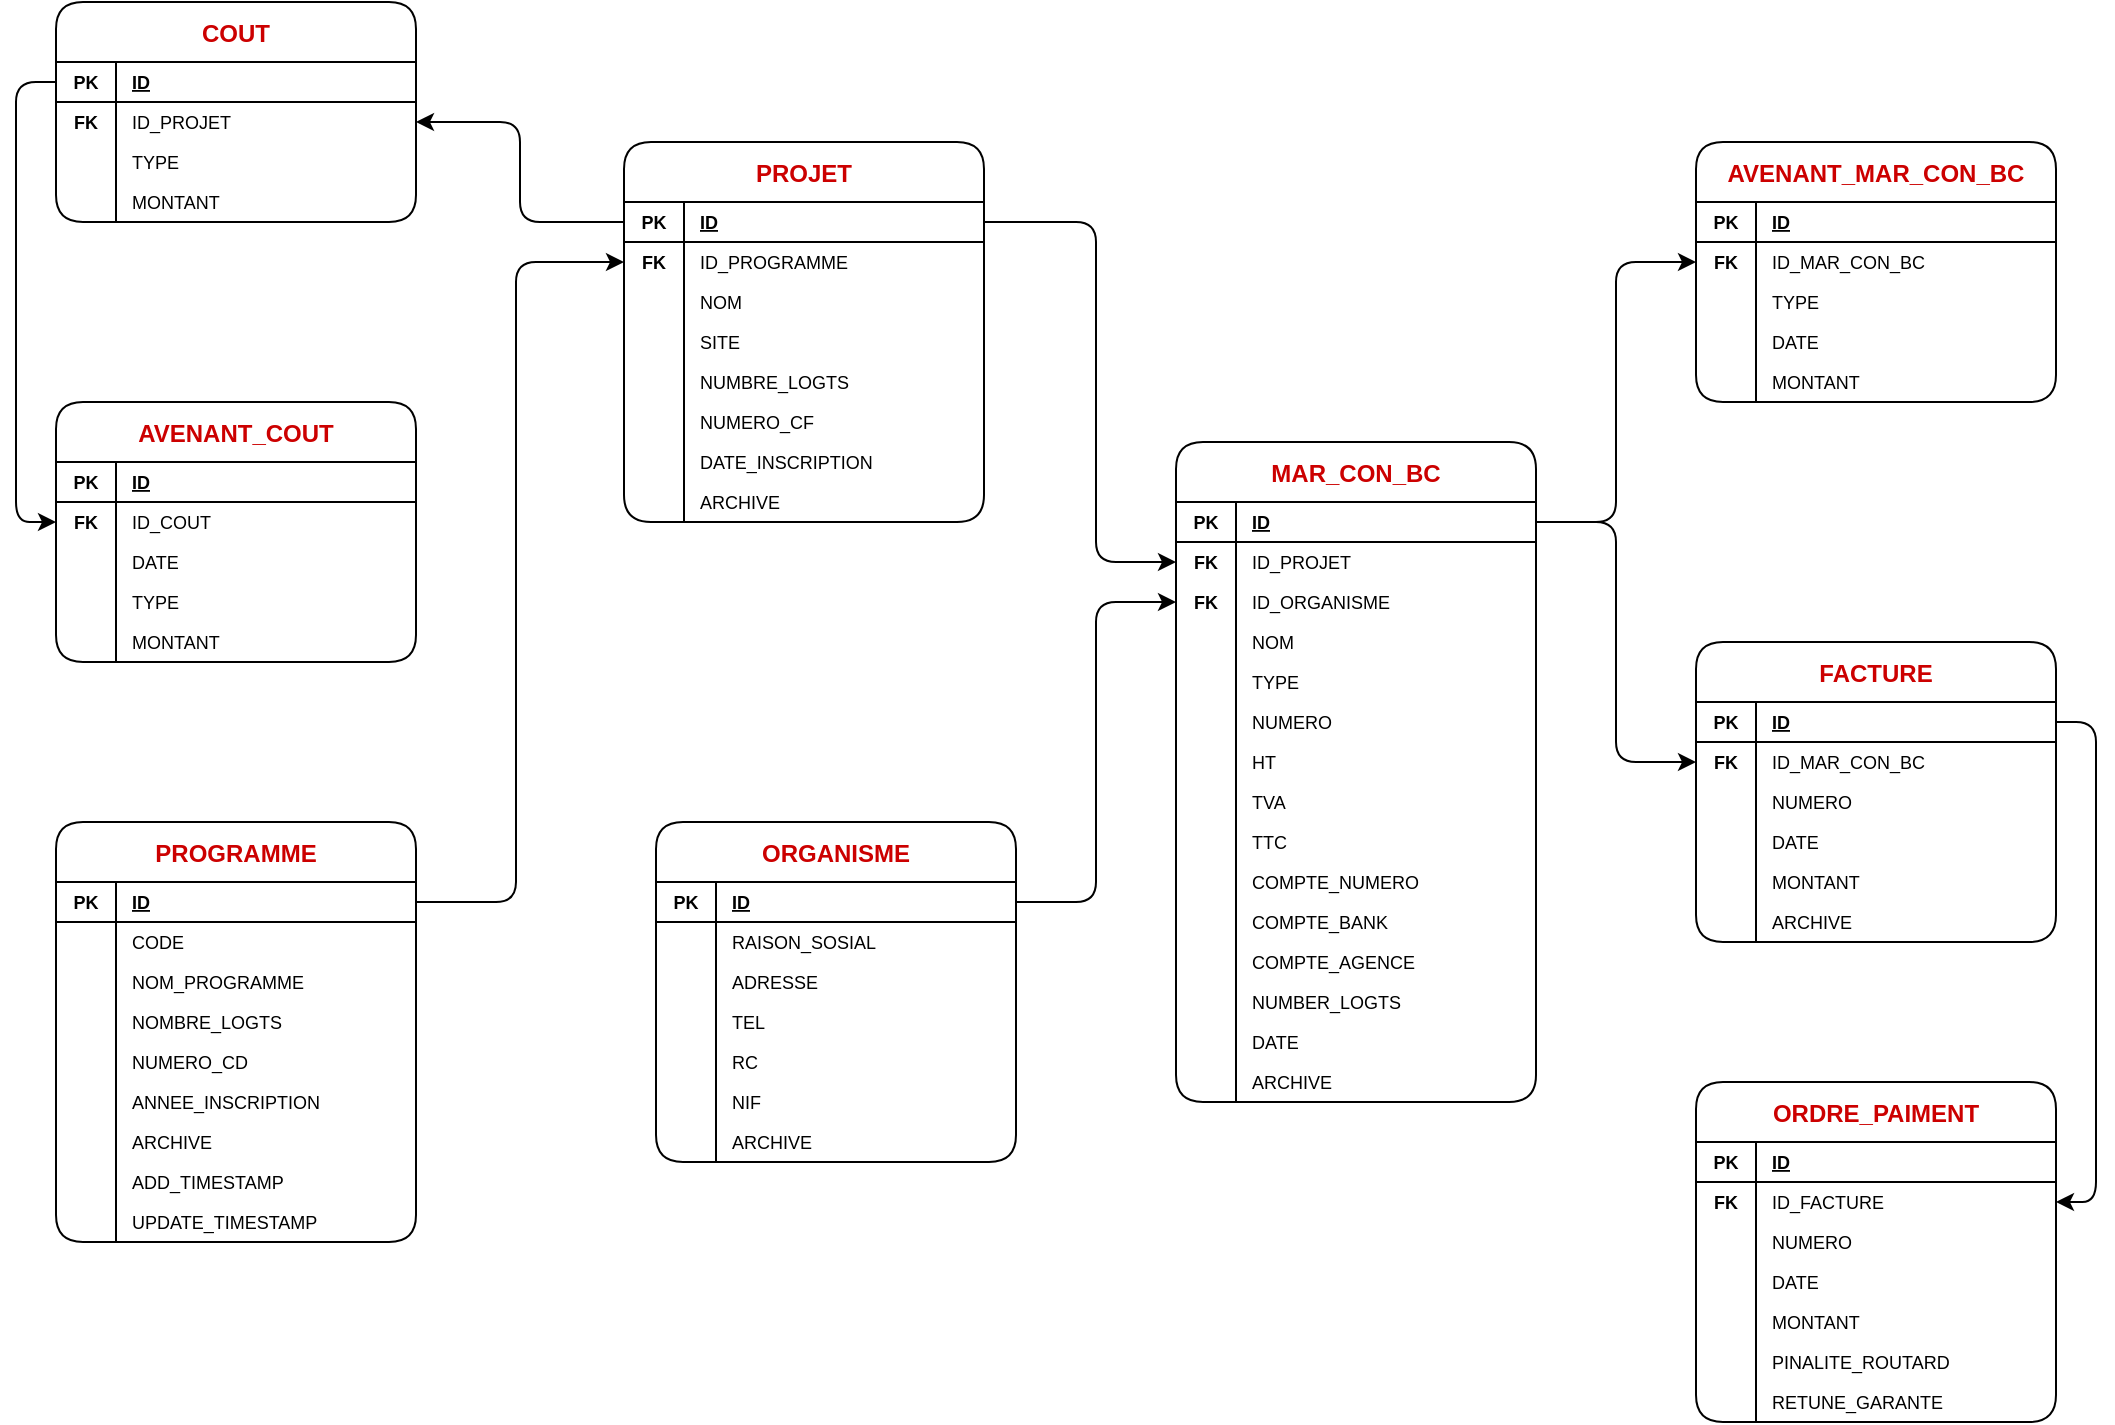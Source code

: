 <mxfile version="20.5.3" type="device"><diagram id="gpc4vii_UF2bMfZ1vAU8" name="Page-1"><mxGraphModel dx="1435" dy="803" grid="1" gridSize="10" guides="1" tooltips="1" connect="1" arrows="1" fold="1" page="1" pageScale="1" pageWidth="1169" pageHeight="827" math="0" shadow="0"><root><mxCell id="0"/><mxCell id="1" parent="0"/><mxCell id="WEQv7iCo1g4ZGteQDFm9-27" value="PROGRAMME" style="shape=table;startSize=30;container=1;collapsible=1;childLayout=tableLayout;fixedRows=1;rowLines=0;fontStyle=1;align=center;resizeLast=1;fontSize=12;fontColor=#CC0000;rounded=1;" parent="1" vertex="1"><mxGeometry x="120" y="470" width="180" height="210" as="geometry"/></mxCell><mxCell id="WEQv7iCo1g4ZGteQDFm9-28" value="" style="shape=tableRow;horizontal=0;startSize=0;swimlaneHead=0;swimlaneBody=0;fillColor=none;collapsible=0;dropTarget=0;points=[[0,0.5],[1,0.5]];portConstraint=eastwest;top=0;left=0;right=0;bottom=1;rounded=1;" parent="WEQv7iCo1g4ZGteQDFm9-27" vertex="1"><mxGeometry y="30" width="180" height="20" as="geometry"/></mxCell><mxCell id="WEQv7iCo1g4ZGteQDFm9-29" value="PK" style="shape=partialRectangle;connectable=0;fillColor=none;top=0;left=0;bottom=0;right=0;fontStyle=1;overflow=hidden;fontSize=9;verticalAlign=middle;spacing=2;rounded=1;" parent="WEQv7iCo1g4ZGteQDFm9-28" vertex="1"><mxGeometry width="30" height="20" as="geometry"><mxRectangle width="30" height="20" as="alternateBounds"/></mxGeometry></mxCell><mxCell id="WEQv7iCo1g4ZGteQDFm9-30" value="ID" style="shape=partialRectangle;connectable=0;fillColor=none;top=0;left=0;bottom=0;right=0;align=left;spacingLeft=6;fontStyle=5;overflow=hidden;fontSize=9;verticalAlign=middle;spacing=2;rounded=1;" parent="WEQv7iCo1g4ZGteQDFm9-28" vertex="1"><mxGeometry x="30" width="150" height="20" as="geometry"><mxRectangle width="150" height="20" as="alternateBounds"/></mxGeometry></mxCell><mxCell id="WEQv7iCo1g4ZGteQDFm9-31" value="" style="shape=tableRow;horizontal=0;startSize=0;swimlaneHead=0;swimlaneBody=0;fillColor=none;collapsible=0;dropTarget=0;points=[[0,0.5],[1,0.5]];portConstraint=eastwest;top=0;left=0;right=0;bottom=0;rounded=1;" parent="WEQv7iCo1g4ZGteQDFm9-27" vertex="1"><mxGeometry y="50" width="180" height="20" as="geometry"/></mxCell><mxCell id="WEQv7iCo1g4ZGteQDFm9-32" value="" style="shape=partialRectangle;connectable=0;fillColor=none;top=0;left=0;bottom=0;right=0;editable=1;overflow=hidden;fontSize=9;verticalAlign=middle;spacing=2;rounded=1;" parent="WEQv7iCo1g4ZGteQDFm9-31" vertex="1"><mxGeometry width="30" height="20" as="geometry"><mxRectangle width="30" height="20" as="alternateBounds"/></mxGeometry></mxCell><mxCell id="WEQv7iCo1g4ZGteQDFm9-33" value="CODE" style="shape=partialRectangle;connectable=0;fillColor=none;top=0;left=0;bottom=0;right=0;align=left;spacingLeft=6;overflow=hidden;fontSize=9;verticalAlign=middle;spacing=2;rounded=1;" parent="WEQv7iCo1g4ZGteQDFm9-31" vertex="1"><mxGeometry x="30" width="150" height="20" as="geometry"><mxRectangle width="150" height="20" as="alternateBounds"/></mxGeometry></mxCell><mxCell id="WEQv7iCo1g4ZGteQDFm9-34" value="" style="shape=tableRow;horizontal=0;startSize=0;swimlaneHead=0;swimlaneBody=0;fillColor=none;collapsible=0;dropTarget=0;points=[[0,0.5],[1,0.5]];portConstraint=eastwest;top=0;left=0;right=0;bottom=0;rounded=1;" parent="WEQv7iCo1g4ZGteQDFm9-27" vertex="1"><mxGeometry y="70" width="180" height="20" as="geometry"/></mxCell><mxCell id="WEQv7iCo1g4ZGteQDFm9-35" value="" style="shape=partialRectangle;connectable=0;fillColor=none;top=0;left=0;bottom=0;right=0;editable=1;overflow=hidden;fontSize=9;verticalAlign=middle;spacing=2;rounded=1;" parent="WEQv7iCo1g4ZGteQDFm9-34" vertex="1"><mxGeometry width="30" height="20" as="geometry"><mxRectangle width="30" height="20" as="alternateBounds"/></mxGeometry></mxCell><mxCell id="WEQv7iCo1g4ZGteQDFm9-36" value="NOM_PROGRAMME" style="shape=partialRectangle;connectable=0;fillColor=none;top=0;left=0;bottom=0;right=0;align=left;spacingLeft=6;overflow=hidden;fontSize=9;verticalAlign=middle;spacing=2;rounded=1;" parent="WEQv7iCo1g4ZGteQDFm9-34" vertex="1"><mxGeometry x="30" width="150" height="20" as="geometry"><mxRectangle width="150" height="20" as="alternateBounds"/></mxGeometry></mxCell><mxCell id="WEQv7iCo1g4ZGteQDFm9-37" value="" style="shape=tableRow;horizontal=0;startSize=0;swimlaneHead=0;swimlaneBody=0;fillColor=none;collapsible=0;dropTarget=0;points=[[0,0.5],[1,0.5]];portConstraint=eastwest;top=0;left=0;right=0;bottom=0;rounded=1;" parent="WEQv7iCo1g4ZGteQDFm9-27" vertex="1"><mxGeometry y="90" width="180" height="20" as="geometry"/></mxCell><mxCell id="WEQv7iCo1g4ZGteQDFm9-38" value="" style="shape=partialRectangle;connectable=0;fillColor=none;top=0;left=0;bottom=0;right=0;editable=1;overflow=hidden;fontSize=9;verticalAlign=middle;spacing=2;rounded=1;" parent="WEQv7iCo1g4ZGteQDFm9-37" vertex="1"><mxGeometry width="30" height="20" as="geometry"><mxRectangle width="30" height="20" as="alternateBounds"/></mxGeometry></mxCell><mxCell id="WEQv7iCo1g4ZGteQDFm9-39" value="NOMBRE_LOGTS" style="shape=partialRectangle;connectable=0;fillColor=none;top=0;left=0;bottom=0;right=0;align=left;spacingLeft=6;overflow=hidden;fontSize=9;verticalAlign=middle;spacing=2;rounded=1;" parent="WEQv7iCo1g4ZGteQDFm9-37" vertex="1"><mxGeometry x="30" width="150" height="20" as="geometry"><mxRectangle width="150" height="20" as="alternateBounds"/></mxGeometry></mxCell><mxCell id="WEQv7iCo1g4ZGteQDFm9-44" style="shape=tableRow;horizontal=0;startSize=0;swimlaneHead=0;swimlaneBody=0;fillColor=none;collapsible=0;dropTarget=0;points=[[0,0.5],[1,0.5]];portConstraint=eastwest;top=0;left=0;right=0;bottom=0;rounded=1;" parent="WEQv7iCo1g4ZGteQDFm9-27" vertex="1"><mxGeometry y="110" width="180" height="20" as="geometry"/></mxCell><mxCell id="WEQv7iCo1g4ZGteQDFm9-45" style="shape=partialRectangle;connectable=0;fillColor=none;top=0;left=0;bottom=0;right=0;editable=1;overflow=hidden;fontSize=9;verticalAlign=middle;spacing=2;rounded=1;" parent="WEQv7iCo1g4ZGteQDFm9-44" vertex="1"><mxGeometry width="30" height="20" as="geometry"><mxRectangle width="30" height="20" as="alternateBounds"/></mxGeometry></mxCell><mxCell id="WEQv7iCo1g4ZGteQDFm9-46" value="NUMERO_CD" style="shape=partialRectangle;connectable=0;fillColor=none;top=0;left=0;bottom=0;right=0;align=left;spacingLeft=6;overflow=hidden;fontSize=9;verticalAlign=middle;spacing=2;rounded=1;" parent="WEQv7iCo1g4ZGteQDFm9-44" vertex="1"><mxGeometry x="30" width="150" height="20" as="geometry"><mxRectangle width="150" height="20" as="alternateBounds"/></mxGeometry></mxCell><mxCell id="WEQv7iCo1g4ZGteQDFm9-47" style="shape=tableRow;horizontal=0;startSize=0;swimlaneHead=0;swimlaneBody=0;fillColor=none;collapsible=0;dropTarget=0;points=[[0,0.5],[1,0.5]];portConstraint=eastwest;top=0;left=0;right=0;bottom=0;rounded=1;" parent="WEQv7iCo1g4ZGteQDFm9-27" vertex="1"><mxGeometry y="130" width="180" height="20" as="geometry"/></mxCell><mxCell id="WEQv7iCo1g4ZGteQDFm9-48" style="shape=partialRectangle;connectable=0;fillColor=none;top=0;left=0;bottom=0;right=0;editable=1;overflow=hidden;fontSize=9;verticalAlign=middle;spacing=2;rounded=1;" parent="WEQv7iCo1g4ZGteQDFm9-47" vertex="1"><mxGeometry width="30" height="20" as="geometry"><mxRectangle width="30" height="20" as="alternateBounds"/></mxGeometry></mxCell><mxCell id="WEQv7iCo1g4ZGteQDFm9-49" value="ANNEE_INSCRIPTION" style="shape=partialRectangle;connectable=0;fillColor=none;top=0;left=0;bottom=0;right=0;align=left;spacingLeft=6;overflow=hidden;fontSize=9;verticalAlign=middle;spacing=2;rounded=1;" parent="WEQv7iCo1g4ZGteQDFm9-47" vertex="1"><mxGeometry x="30" width="150" height="20" as="geometry"><mxRectangle width="150" height="20" as="alternateBounds"/></mxGeometry></mxCell><mxCell id="WEQv7iCo1g4ZGteQDFm9-50" style="shape=tableRow;horizontal=0;startSize=0;swimlaneHead=0;swimlaneBody=0;fillColor=none;collapsible=0;dropTarget=0;points=[[0,0.5],[1,0.5]];portConstraint=eastwest;top=0;left=0;right=0;bottom=0;rounded=1;" parent="WEQv7iCo1g4ZGteQDFm9-27" vertex="1"><mxGeometry y="150" width="180" height="20" as="geometry"/></mxCell><mxCell id="WEQv7iCo1g4ZGteQDFm9-51" style="shape=partialRectangle;connectable=0;fillColor=none;top=0;left=0;bottom=0;right=0;editable=1;overflow=hidden;fontSize=9;verticalAlign=middle;spacing=2;rounded=1;" parent="WEQv7iCo1g4ZGteQDFm9-50" vertex="1"><mxGeometry width="30" height="20" as="geometry"><mxRectangle width="30" height="20" as="alternateBounds"/></mxGeometry></mxCell><mxCell id="WEQv7iCo1g4ZGteQDFm9-52" value="ARCHIVE" style="shape=partialRectangle;connectable=0;fillColor=none;top=0;left=0;bottom=0;right=0;align=left;spacingLeft=6;overflow=hidden;fontSize=9;verticalAlign=middle;spacing=2;rounded=1;" parent="WEQv7iCo1g4ZGteQDFm9-50" vertex="1"><mxGeometry x="30" width="150" height="20" as="geometry"><mxRectangle width="150" height="20" as="alternateBounds"/></mxGeometry></mxCell><mxCell id="WEQv7iCo1g4ZGteQDFm9-56" style="shape=tableRow;horizontal=0;startSize=0;swimlaneHead=0;swimlaneBody=0;fillColor=none;collapsible=0;dropTarget=0;points=[[0,0.5],[1,0.5]];portConstraint=eastwest;top=0;left=0;right=0;bottom=0;rounded=1;" parent="WEQv7iCo1g4ZGteQDFm9-27" vertex="1"><mxGeometry y="170" width="180" height="20" as="geometry"/></mxCell><mxCell id="WEQv7iCo1g4ZGteQDFm9-57" style="shape=partialRectangle;connectable=0;fillColor=none;top=0;left=0;bottom=0;right=0;editable=1;overflow=hidden;fontSize=9;verticalAlign=middle;spacing=2;rounded=1;" parent="WEQv7iCo1g4ZGteQDFm9-56" vertex="1"><mxGeometry width="30" height="20" as="geometry"><mxRectangle width="30" height="20" as="alternateBounds"/></mxGeometry></mxCell><mxCell id="WEQv7iCo1g4ZGteQDFm9-58" value="ADD_TIMESTAMP" style="shape=partialRectangle;connectable=0;fillColor=none;top=0;left=0;bottom=0;right=0;align=left;spacingLeft=6;overflow=hidden;fontSize=9;verticalAlign=middle;spacing=2;rounded=1;" parent="WEQv7iCo1g4ZGteQDFm9-56" vertex="1"><mxGeometry x="30" width="150" height="20" as="geometry"><mxRectangle width="150" height="20" as="alternateBounds"/></mxGeometry></mxCell><mxCell id="WEQv7iCo1g4ZGteQDFm9-53" style="shape=tableRow;horizontal=0;startSize=0;swimlaneHead=0;swimlaneBody=0;fillColor=none;collapsible=0;dropTarget=0;points=[[0,0.5],[1,0.5]];portConstraint=eastwest;top=0;left=0;right=0;bottom=0;rounded=1;" parent="WEQv7iCo1g4ZGteQDFm9-27" vertex="1"><mxGeometry y="190" width="180" height="20" as="geometry"/></mxCell><mxCell id="WEQv7iCo1g4ZGteQDFm9-54" style="shape=partialRectangle;connectable=0;fillColor=none;top=0;left=0;bottom=0;right=0;editable=1;overflow=hidden;fontSize=9;verticalAlign=middle;spacing=2;rounded=1;" parent="WEQv7iCo1g4ZGteQDFm9-53" vertex="1"><mxGeometry width="30" height="20" as="geometry"><mxRectangle width="30" height="20" as="alternateBounds"/></mxGeometry></mxCell><mxCell id="WEQv7iCo1g4ZGteQDFm9-55" value="UPDATE_TIMESTAMP" style="shape=partialRectangle;connectable=0;fillColor=none;top=0;left=0;bottom=0;right=0;align=left;spacingLeft=6;overflow=hidden;fontSize=9;verticalAlign=middle;spacing=2;rounded=1;" parent="WEQv7iCo1g4ZGteQDFm9-53" vertex="1"><mxGeometry x="30" width="150" height="20" as="geometry"><mxRectangle width="150" height="20" as="alternateBounds"/></mxGeometry></mxCell><mxCell id="WEQv7iCo1g4ZGteQDFm9-86" value="PROJET" style="shape=table;startSize=30;container=1;collapsible=1;childLayout=tableLayout;fixedRows=1;rowLines=0;fontStyle=1;align=center;resizeLast=1;fontSize=12;fontColor=#CC0000;rounded=1;" parent="1" vertex="1"><mxGeometry x="404" y="130" width="180" height="190" as="geometry"/></mxCell><mxCell id="WEQv7iCo1g4ZGteQDFm9-87" value="" style="shape=tableRow;horizontal=0;startSize=0;swimlaneHead=0;swimlaneBody=0;fillColor=none;collapsible=0;dropTarget=0;points=[[0,0.5],[1,0.5]];portConstraint=eastwest;top=0;left=0;right=0;bottom=1;rounded=1;" parent="WEQv7iCo1g4ZGteQDFm9-86" vertex="1"><mxGeometry y="30" width="180" height="20" as="geometry"/></mxCell><mxCell id="WEQv7iCo1g4ZGteQDFm9-88" value="PK" style="shape=partialRectangle;connectable=0;fillColor=none;top=0;left=0;bottom=0;right=0;fontStyle=1;overflow=hidden;fontSize=9;verticalAlign=middle;spacing=2;rounded=1;" parent="WEQv7iCo1g4ZGteQDFm9-87" vertex="1"><mxGeometry width="30" height="20" as="geometry"><mxRectangle width="30" height="20" as="alternateBounds"/></mxGeometry></mxCell><mxCell id="WEQv7iCo1g4ZGteQDFm9-89" value="ID" style="shape=partialRectangle;connectable=0;fillColor=none;top=0;left=0;bottom=0;right=0;align=left;spacingLeft=6;fontStyle=5;overflow=hidden;fontSize=9;verticalAlign=middle;spacing=2;rounded=1;" parent="WEQv7iCo1g4ZGteQDFm9-87" vertex="1"><mxGeometry x="30" width="150" height="20" as="geometry"><mxRectangle width="150" height="20" as="alternateBounds"/></mxGeometry></mxCell><mxCell id="WEQv7iCo1g4ZGteQDFm9-122" style="shape=tableRow;horizontal=0;startSize=0;swimlaneHead=0;swimlaneBody=0;fillColor=none;collapsible=0;dropTarget=0;points=[[0,0.5],[1,0.5]];portConstraint=eastwest;top=0;left=0;right=0;bottom=0;rounded=1;" parent="WEQv7iCo1g4ZGteQDFm9-86" vertex="1"><mxGeometry y="50" width="180" height="20" as="geometry"/></mxCell><mxCell id="WEQv7iCo1g4ZGteQDFm9-123" value="FK" style="shape=partialRectangle;connectable=0;fillColor=none;top=0;left=0;bottom=0;right=0;editable=1;overflow=hidden;fontSize=9;verticalAlign=middle;spacing=2;fontStyle=1;rounded=1;" parent="WEQv7iCo1g4ZGteQDFm9-122" vertex="1"><mxGeometry width="30" height="20" as="geometry"><mxRectangle width="30" height="20" as="alternateBounds"/></mxGeometry></mxCell><mxCell id="WEQv7iCo1g4ZGteQDFm9-124" value="ID_PROGRAMME" style="shape=partialRectangle;connectable=0;fillColor=none;top=0;left=0;bottom=0;right=0;align=left;spacingLeft=6;overflow=hidden;fontSize=9;verticalAlign=middle;spacing=2;rounded=1;" parent="WEQv7iCo1g4ZGteQDFm9-122" vertex="1"><mxGeometry x="30" width="150" height="20" as="geometry"><mxRectangle width="150" height="20" as="alternateBounds"/></mxGeometry></mxCell><mxCell id="WEQv7iCo1g4ZGteQDFm9-93" value="" style="shape=tableRow;horizontal=0;startSize=0;swimlaneHead=0;swimlaneBody=0;fillColor=none;collapsible=0;dropTarget=0;points=[[0,0.5],[1,0.5]];portConstraint=eastwest;top=0;left=0;right=0;bottom=0;rounded=1;" parent="WEQv7iCo1g4ZGteQDFm9-86" vertex="1"><mxGeometry y="70" width="180" height="20" as="geometry"/></mxCell><mxCell id="WEQv7iCo1g4ZGteQDFm9-94" value="" style="shape=partialRectangle;connectable=0;fillColor=none;top=0;left=0;bottom=0;right=0;editable=1;overflow=hidden;fontSize=9;verticalAlign=middle;spacing=2;rounded=1;" parent="WEQv7iCo1g4ZGteQDFm9-93" vertex="1"><mxGeometry width="30" height="20" as="geometry"><mxRectangle width="30" height="20" as="alternateBounds"/></mxGeometry></mxCell><mxCell id="WEQv7iCo1g4ZGteQDFm9-95" value="NOM" style="shape=partialRectangle;connectable=0;fillColor=none;top=0;left=0;bottom=0;right=0;align=left;spacingLeft=6;overflow=hidden;fontSize=9;verticalAlign=middle;spacing=2;rounded=1;" parent="WEQv7iCo1g4ZGteQDFm9-93" vertex="1"><mxGeometry x="30" width="150" height="20" as="geometry"><mxRectangle width="150" height="20" as="alternateBounds"/></mxGeometry></mxCell><mxCell id="WEQv7iCo1g4ZGteQDFm9-90" value="" style="shape=tableRow;horizontal=0;startSize=0;swimlaneHead=0;swimlaneBody=0;fillColor=none;collapsible=0;dropTarget=0;points=[[0,0.5],[1,0.5]];portConstraint=eastwest;top=0;left=0;right=0;bottom=0;rounded=1;" parent="WEQv7iCo1g4ZGteQDFm9-86" vertex="1"><mxGeometry y="90" width="180" height="20" as="geometry"/></mxCell><mxCell id="WEQv7iCo1g4ZGteQDFm9-91" value="" style="shape=partialRectangle;connectable=0;fillColor=none;top=0;left=0;bottom=0;right=0;editable=1;overflow=hidden;fontSize=9;verticalAlign=middle;spacing=2;rounded=1;" parent="WEQv7iCo1g4ZGteQDFm9-90" vertex="1"><mxGeometry width="30" height="20" as="geometry"><mxRectangle width="30" height="20" as="alternateBounds"/></mxGeometry></mxCell><mxCell id="WEQv7iCo1g4ZGteQDFm9-92" value="SITE" style="shape=partialRectangle;connectable=0;fillColor=none;top=0;left=0;bottom=0;right=0;align=left;spacingLeft=6;overflow=hidden;fontSize=9;verticalAlign=middle;spacing=2;rounded=1;" parent="WEQv7iCo1g4ZGteQDFm9-90" vertex="1"><mxGeometry x="30" width="150" height="20" as="geometry"><mxRectangle width="150" height="20" as="alternateBounds"/></mxGeometry></mxCell><mxCell id="WEQv7iCo1g4ZGteQDFm9-96" value="" style="shape=tableRow;horizontal=0;startSize=0;swimlaneHead=0;swimlaneBody=0;fillColor=none;collapsible=0;dropTarget=0;points=[[0,0.5],[1,0.5]];portConstraint=eastwest;top=0;left=0;right=0;bottom=0;rounded=1;" parent="WEQv7iCo1g4ZGteQDFm9-86" vertex="1"><mxGeometry y="110" width="180" height="20" as="geometry"/></mxCell><mxCell id="WEQv7iCo1g4ZGteQDFm9-97" value="" style="shape=partialRectangle;connectable=0;fillColor=none;top=0;left=0;bottom=0;right=0;editable=1;overflow=hidden;fontSize=9;verticalAlign=middle;spacing=2;rounded=1;" parent="WEQv7iCo1g4ZGteQDFm9-96" vertex="1"><mxGeometry width="30" height="20" as="geometry"><mxRectangle width="30" height="20" as="alternateBounds"/></mxGeometry></mxCell><mxCell id="WEQv7iCo1g4ZGteQDFm9-98" value="NUMBRE_LOGTS" style="shape=partialRectangle;connectable=0;fillColor=none;top=0;left=0;bottom=0;right=0;align=left;spacingLeft=6;overflow=hidden;fontSize=9;verticalAlign=middle;spacing=2;rounded=1;" parent="WEQv7iCo1g4ZGteQDFm9-96" vertex="1"><mxGeometry x="30" width="150" height="20" as="geometry"><mxRectangle width="150" height="20" as="alternateBounds"/></mxGeometry></mxCell><mxCell id="WEQv7iCo1g4ZGteQDFm9-99" style="shape=tableRow;horizontal=0;startSize=0;swimlaneHead=0;swimlaneBody=0;fillColor=none;collapsible=0;dropTarget=0;points=[[0,0.5],[1,0.5]];portConstraint=eastwest;top=0;left=0;right=0;bottom=0;rounded=1;" parent="WEQv7iCo1g4ZGteQDFm9-86" vertex="1"><mxGeometry y="130" width="180" height="20" as="geometry"/></mxCell><mxCell id="WEQv7iCo1g4ZGteQDFm9-100" style="shape=partialRectangle;connectable=0;fillColor=none;top=0;left=0;bottom=0;right=0;editable=1;overflow=hidden;fontSize=9;verticalAlign=middle;spacing=2;rounded=1;" parent="WEQv7iCo1g4ZGteQDFm9-99" vertex="1"><mxGeometry width="30" height="20" as="geometry"><mxRectangle width="30" height="20" as="alternateBounds"/></mxGeometry></mxCell><mxCell id="WEQv7iCo1g4ZGteQDFm9-101" value="NUMERO_CF" style="shape=partialRectangle;connectable=0;fillColor=none;top=0;left=0;bottom=0;right=0;align=left;spacingLeft=6;overflow=hidden;fontSize=9;verticalAlign=middle;spacing=2;rounded=1;" parent="WEQv7iCo1g4ZGteQDFm9-99" vertex="1"><mxGeometry x="30" width="150" height="20" as="geometry"><mxRectangle width="150" height="20" as="alternateBounds"/></mxGeometry></mxCell><mxCell id="WEQv7iCo1g4ZGteQDFm9-102" style="shape=tableRow;horizontal=0;startSize=0;swimlaneHead=0;swimlaneBody=0;fillColor=none;collapsible=0;dropTarget=0;points=[[0,0.5],[1,0.5]];portConstraint=eastwest;top=0;left=0;right=0;bottom=0;rounded=1;" parent="WEQv7iCo1g4ZGteQDFm9-86" vertex="1"><mxGeometry y="150" width="180" height="20" as="geometry"/></mxCell><mxCell id="WEQv7iCo1g4ZGteQDFm9-103" style="shape=partialRectangle;connectable=0;fillColor=none;top=0;left=0;bottom=0;right=0;editable=1;overflow=hidden;fontSize=9;verticalAlign=middle;spacing=2;rounded=1;" parent="WEQv7iCo1g4ZGteQDFm9-102" vertex="1"><mxGeometry width="30" height="20" as="geometry"><mxRectangle width="30" height="20" as="alternateBounds"/></mxGeometry></mxCell><mxCell id="WEQv7iCo1g4ZGteQDFm9-104" value="DATE_INSCRIPTION" style="shape=partialRectangle;connectable=0;fillColor=none;top=0;left=0;bottom=0;right=0;align=left;spacingLeft=6;overflow=hidden;fontSize=9;verticalAlign=middle;spacing=2;rounded=1;" parent="WEQv7iCo1g4ZGteQDFm9-102" vertex="1"><mxGeometry x="30" width="150" height="20" as="geometry"><mxRectangle width="150" height="20" as="alternateBounds"/></mxGeometry></mxCell><mxCell id="WEQv7iCo1g4ZGteQDFm9-105" style="shape=tableRow;horizontal=0;startSize=0;swimlaneHead=0;swimlaneBody=0;fillColor=none;collapsible=0;dropTarget=0;points=[[0,0.5],[1,0.5]];portConstraint=eastwest;top=0;left=0;right=0;bottom=0;rounded=1;" parent="WEQv7iCo1g4ZGteQDFm9-86" vertex="1"><mxGeometry y="170" width="180" height="20" as="geometry"/></mxCell><mxCell id="WEQv7iCo1g4ZGteQDFm9-106" style="shape=partialRectangle;connectable=0;fillColor=none;top=0;left=0;bottom=0;right=0;editable=1;overflow=hidden;fontSize=9;verticalAlign=middle;spacing=2;rounded=1;" parent="WEQv7iCo1g4ZGteQDFm9-105" vertex="1"><mxGeometry width="30" height="20" as="geometry"><mxRectangle width="30" height="20" as="alternateBounds"/></mxGeometry></mxCell><mxCell id="WEQv7iCo1g4ZGteQDFm9-107" value="ARCHIVE" style="shape=partialRectangle;connectable=0;fillColor=none;top=0;left=0;bottom=0;right=0;align=left;spacingLeft=6;overflow=hidden;fontSize=9;verticalAlign=middle;spacing=2;rounded=1;" parent="WEQv7iCo1g4ZGteQDFm9-105" vertex="1"><mxGeometry x="30" width="150" height="20" as="geometry"><mxRectangle width="150" height="20" as="alternateBounds"/></mxGeometry></mxCell><mxCell id="WEQv7iCo1g4ZGteQDFm9-133" style="edgeStyle=orthogonalEdgeStyle;rounded=1;orthogonalLoop=1;jettySize=auto;html=1;entryX=0;entryY=0.5;entryDx=0;entryDy=0;fontSize=12;fontColor=#CC0000;exitX=1;exitY=0.5;exitDx=0;exitDy=0;" parent="1" source="WEQv7iCo1g4ZGteQDFm9-28" target="WEQv7iCo1g4ZGteQDFm9-122" edge="1"><mxGeometry relative="1" as="geometry"><mxPoint x="360" y="510" as="sourcePoint"/><Array as="points"><mxPoint x="350" y="510"/><mxPoint x="350" y="190"/></Array></mxGeometry></mxCell><mxCell id="WEQv7iCo1g4ZGteQDFm9-134" value="COUT" style="shape=table;startSize=30;container=1;collapsible=1;childLayout=tableLayout;fixedRows=1;rowLines=0;fontStyle=1;align=center;resizeLast=1;fontSize=12;fontColor=#CC0000;rounded=1;" parent="1" vertex="1"><mxGeometry x="120" y="60" width="180" height="110" as="geometry"/></mxCell><mxCell id="WEQv7iCo1g4ZGteQDFm9-135" value="" style="shape=tableRow;horizontal=0;startSize=0;swimlaneHead=0;swimlaneBody=0;fillColor=none;collapsible=0;dropTarget=0;points=[[0,0.5],[1,0.5]];portConstraint=eastwest;top=0;left=0;right=0;bottom=1;rounded=1;" parent="WEQv7iCo1g4ZGteQDFm9-134" vertex="1"><mxGeometry y="30" width="180" height="20" as="geometry"/></mxCell><mxCell id="WEQv7iCo1g4ZGteQDFm9-136" value="PK" style="shape=partialRectangle;connectable=0;fillColor=none;top=0;left=0;bottom=0;right=0;fontStyle=1;overflow=hidden;fontSize=9;verticalAlign=middle;spacing=2;rounded=1;" parent="WEQv7iCo1g4ZGteQDFm9-135" vertex="1"><mxGeometry width="30" height="20" as="geometry"><mxRectangle width="30" height="20" as="alternateBounds"/></mxGeometry></mxCell><mxCell id="WEQv7iCo1g4ZGteQDFm9-137" value="ID" style="shape=partialRectangle;connectable=0;fillColor=none;top=0;left=0;bottom=0;right=0;align=left;spacingLeft=6;fontStyle=5;overflow=hidden;fontSize=9;verticalAlign=middle;spacing=2;rounded=1;" parent="WEQv7iCo1g4ZGteQDFm9-135" vertex="1"><mxGeometry x="30" width="150" height="20" as="geometry"><mxRectangle width="150" height="20" as="alternateBounds"/></mxGeometry></mxCell><mxCell id="WEQv7iCo1g4ZGteQDFm9-138" value="" style="shape=tableRow;horizontal=0;startSize=0;swimlaneHead=0;swimlaneBody=0;fillColor=none;collapsible=0;dropTarget=0;points=[[0,0.5],[1,0.5]];portConstraint=eastwest;top=0;left=0;right=0;bottom=0;rounded=1;" parent="WEQv7iCo1g4ZGteQDFm9-134" vertex="1"><mxGeometry y="50" width="180" height="20" as="geometry"/></mxCell><mxCell id="WEQv7iCo1g4ZGteQDFm9-139" value="FK" style="shape=partialRectangle;connectable=0;fillColor=none;top=0;left=0;bottom=0;right=0;editable=1;overflow=hidden;fontSize=9;verticalAlign=middle;spacing=2;fontStyle=1;rounded=1;" parent="WEQv7iCo1g4ZGteQDFm9-138" vertex="1"><mxGeometry width="30" height="20" as="geometry"><mxRectangle width="30" height="20" as="alternateBounds"/></mxGeometry></mxCell><mxCell id="WEQv7iCo1g4ZGteQDFm9-140" value="ID_PROJET" style="shape=partialRectangle;connectable=0;fillColor=none;top=0;left=0;bottom=0;right=0;align=left;spacingLeft=6;overflow=hidden;fontSize=9;verticalAlign=middle;spacing=2;rounded=1;" parent="WEQv7iCo1g4ZGteQDFm9-138" vertex="1"><mxGeometry x="30" width="150" height="20" as="geometry"><mxRectangle width="150" height="20" as="alternateBounds"/></mxGeometry></mxCell><mxCell id="WEQv7iCo1g4ZGteQDFm9-141" value="" style="shape=tableRow;horizontal=0;startSize=0;swimlaneHead=0;swimlaneBody=0;fillColor=none;collapsible=0;dropTarget=0;points=[[0,0.5],[1,0.5]];portConstraint=eastwest;top=0;left=0;right=0;bottom=0;rounded=1;" parent="WEQv7iCo1g4ZGteQDFm9-134" vertex="1"><mxGeometry y="70" width="180" height="20" as="geometry"/></mxCell><mxCell id="WEQv7iCo1g4ZGteQDFm9-142" value="" style="shape=partialRectangle;connectable=0;fillColor=none;top=0;left=0;bottom=0;right=0;editable=1;overflow=hidden;fontSize=9;verticalAlign=middle;spacing=2;rounded=1;" parent="WEQv7iCo1g4ZGteQDFm9-141" vertex="1"><mxGeometry width="30" height="20" as="geometry"><mxRectangle width="30" height="20" as="alternateBounds"/></mxGeometry></mxCell><mxCell id="WEQv7iCo1g4ZGteQDFm9-143" value="TYPE" style="shape=partialRectangle;connectable=0;fillColor=none;top=0;left=0;bottom=0;right=0;align=left;spacingLeft=6;overflow=hidden;fontSize=9;verticalAlign=middle;spacing=2;rounded=1;" parent="WEQv7iCo1g4ZGteQDFm9-141" vertex="1"><mxGeometry x="30" width="150" height="20" as="geometry"><mxRectangle width="150" height="20" as="alternateBounds"/></mxGeometry></mxCell><mxCell id="WEQv7iCo1g4ZGteQDFm9-144" value="" style="shape=tableRow;horizontal=0;startSize=0;swimlaneHead=0;swimlaneBody=0;fillColor=none;collapsible=0;dropTarget=0;points=[[0,0.5],[1,0.5]];portConstraint=eastwest;top=0;left=0;right=0;bottom=0;rounded=1;" parent="WEQv7iCo1g4ZGteQDFm9-134" vertex="1"><mxGeometry y="90" width="180" height="20" as="geometry"/></mxCell><mxCell id="WEQv7iCo1g4ZGteQDFm9-145" value="" style="shape=partialRectangle;connectable=0;fillColor=none;top=0;left=0;bottom=0;right=0;editable=1;overflow=hidden;fontSize=9;verticalAlign=middle;spacing=2;rounded=1;" parent="WEQv7iCo1g4ZGteQDFm9-144" vertex="1"><mxGeometry width="30" height="20" as="geometry"><mxRectangle width="30" height="20" as="alternateBounds"/></mxGeometry></mxCell><mxCell id="WEQv7iCo1g4ZGteQDFm9-146" value="MONTANT" style="shape=partialRectangle;connectable=0;fillColor=none;top=0;left=0;bottom=0;right=0;align=left;spacingLeft=6;overflow=hidden;fontSize=9;verticalAlign=middle;spacing=2;rounded=1;" parent="WEQv7iCo1g4ZGteQDFm9-144" vertex="1"><mxGeometry x="30" width="150" height="20" as="geometry"><mxRectangle width="150" height="20" as="alternateBounds"/></mxGeometry></mxCell><mxCell id="WEQv7iCo1g4ZGteQDFm9-162" value="AVENANT_COUT" style="shape=table;startSize=30;container=1;collapsible=1;childLayout=tableLayout;fixedRows=1;rowLines=0;fontStyle=1;align=center;resizeLast=1;fontSize=12;fontColor=#CC0000;rounded=1;" parent="1" vertex="1"><mxGeometry x="120" y="260" width="180" height="130" as="geometry"/></mxCell><mxCell id="WEQv7iCo1g4ZGteQDFm9-163" value="" style="shape=tableRow;horizontal=0;startSize=0;swimlaneHead=0;swimlaneBody=0;fillColor=none;collapsible=0;dropTarget=0;points=[[0,0.5],[1,0.5]];portConstraint=eastwest;top=0;left=0;right=0;bottom=1;rounded=1;" parent="WEQv7iCo1g4ZGteQDFm9-162" vertex="1"><mxGeometry y="30" width="180" height="20" as="geometry"/></mxCell><mxCell id="WEQv7iCo1g4ZGteQDFm9-164" value="PK" style="shape=partialRectangle;connectable=0;fillColor=none;top=0;left=0;bottom=0;right=0;fontStyle=1;overflow=hidden;fontSize=9;verticalAlign=middle;spacing=2;rounded=1;" parent="WEQv7iCo1g4ZGteQDFm9-163" vertex="1"><mxGeometry width="30" height="20" as="geometry"><mxRectangle width="30" height="20" as="alternateBounds"/></mxGeometry></mxCell><mxCell id="WEQv7iCo1g4ZGteQDFm9-165" value="ID" style="shape=partialRectangle;connectable=0;fillColor=none;top=0;left=0;bottom=0;right=0;align=left;spacingLeft=6;fontStyle=5;overflow=hidden;fontSize=9;verticalAlign=middle;spacing=2;rounded=1;" parent="WEQv7iCo1g4ZGteQDFm9-163" vertex="1"><mxGeometry x="30" width="150" height="20" as="geometry"><mxRectangle width="150" height="20" as="alternateBounds"/></mxGeometry></mxCell><mxCell id="WEQv7iCo1g4ZGteQDFm9-166" value="" style="shape=tableRow;horizontal=0;startSize=0;swimlaneHead=0;swimlaneBody=0;fillColor=none;collapsible=0;dropTarget=0;points=[[0,0.5],[1,0.5]];portConstraint=eastwest;top=0;left=0;right=0;bottom=0;rounded=1;" parent="WEQv7iCo1g4ZGteQDFm9-162" vertex="1"><mxGeometry y="50" width="180" height="20" as="geometry"/></mxCell><mxCell id="WEQv7iCo1g4ZGteQDFm9-167" value="FK" style="shape=partialRectangle;connectable=0;fillColor=none;top=0;left=0;bottom=0;right=0;editable=1;overflow=hidden;fontSize=9;verticalAlign=middle;spacing=2;fontStyle=1;rounded=1;" parent="WEQv7iCo1g4ZGteQDFm9-166" vertex="1"><mxGeometry width="30" height="20" as="geometry"><mxRectangle width="30" height="20" as="alternateBounds"/></mxGeometry></mxCell><mxCell id="WEQv7iCo1g4ZGteQDFm9-168" value="ID_COUT" style="shape=partialRectangle;connectable=0;fillColor=none;top=0;left=0;bottom=0;right=0;align=left;spacingLeft=6;overflow=hidden;fontSize=9;verticalAlign=middle;spacing=2;rounded=1;" parent="WEQv7iCo1g4ZGteQDFm9-166" vertex="1"><mxGeometry x="30" width="150" height="20" as="geometry"><mxRectangle width="150" height="20" as="alternateBounds"/></mxGeometry></mxCell><mxCell id="WEQv7iCo1g4ZGteQDFm9-180" style="shape=tableRow;horizontal=0;startSize=0;swimlaneHead=0;swimlaneBody=0;fillColor=none;collapsible=0;dropTarget=0;points=[[0,0.5],[1,0.5]];portConstraint=eastwest;top=0;left=0;right=0;bottom=0;rounded=1;" parent="WEQv7iCo1g4ZGteQDFm9-162" vertex="1"><mxGeometry y="70" width="180" height="20" as="geometry"/></mxCell><mxCell id="WEQv7iCo1g4ZGteQDFm9-181" style="shape=partialRectangle;connectable=0;fillColor=none;top=0;left=0;bottom=0;right=0;editable=1;overflow=hidden;fontSize=9;verticalAlign=middle;spacing=2;rounded=1;" parent="WEQv7iCo1g4ZGteQDFm9-180" vertex="1"><mxGeometry width="30" height="20" as="geometry"><mxRectangle width="30" height="20" as="alternateBounds"/></mxGeometry></mxCell><mxCell id="WEQv7iCo1g4ZGteQDFm9-182" value="DATE" style="shape=partialRectangle;connectable=0;fillColor=none;top=0;left=0;bottom=0;right=0;align=left;spacingLeft=6;overflow=hidden;fontSize=9;verticalAlign=middle;spacing=2;rounded=1;" parent="WEQv7iCo1g4ZGteQDFm9-180" vertex="1"><mxGeometry x="30" width="150" height="20" as="geometry"><mxRectangle width="150" height="20" as="alternateBounds"/></mxGeometry></mxCell><mxCell id="WEQv7iCo1g4ZGteQDFm9-169" value="" style="shape=tableRow;horizontal=0;startSize=0;swimlaneHead=0;swimlaneBody=0;fillColor=none;collapsible=0;dropTarget=0;points=[[0,0.5],[1,0.5]];portConstraint=eastwest;top=0;left=0;right=0;bottom=0;rounded=1;" parent="WEQv7iCo1g4ZGteQDFm9-162" vertex="1"><mxGeometry y="90" width="180" height="20" as="geometry"/></mxCell><mxCell id="WEQv7iCo1g4ZGteQDFm9-170" value="" style="shape=partialRectangle;connectable=0;fillColor=none;top=0;left=0;bottom=0;right=0;editable=1;overflow=hidden;fontSize=9;verticalAlign=middle;spacing=2;rounded=1;" parent="WEQv7iCo1g4ZGteQDFm9-169" vertex="1"><mxGeometry width="30" height="20" as="geometry"><mxRectangle width="30" height="20" as="alternateBounds"/></mxGeometry></mxCell><mxCell id="WEQv7iCo1g4ZGteQDFm9-171" value="TYPE" style="shape=partialRectangle;connectable=0;fillColor=none;top=0;left=0;bottom=0;right=0;align=left;spacingLeft=6;overflow=hidden;fontSize=9;verticalAlign=middle;spacing=2;rounded=1;" parent="WEQv7iCo1g4ZGteQDFm9-169" vertex="1"><mxGeometry x="30" width="150" height="20" as="geometry"><mxRectangle width="150" height="20" as="alternateBounds"/></mxGeometry></mxCell><mxCell id="WEQv7iCo1g4ZGteQDFm9-172" value="" style="shape=tableRow;horizontal=0;startSize=0;swimlaneHead=0;swimlaneBody=0;fillColor=none;collapsible=0;dropTarget=0;points=[[0,0.5],[1,0.5]];portConstraint=eastwest;top=0;left=0;right=0;bottom=0;rounded=1;" parent="WEQv7iCo1g4ZGteQDFm9-162" vertex="1"><mxGeometry y="110" width="180" height="20" as="geometry"/></mxCell><mxCell id="WEQv7iCo1g4ZGteQDFm9-173" value="" style="shape=partialRectangle;connectable=0;fillColor=none;top=0;left=0;bottom=0;right=0;editable=1;overflow=hidden;fontSize=9;verticalAlign=middle;spacing=2;rounded=1;" parent="WEQv7iCo1g4ZGteQDFm9-172" vertex="1"><mxGeometry width="30" height="20" as="geometry"><mxRectangle width="30" height="20" as="alternateBounds"/></mxGeometry></mxCell><mxCell id="WEQv7iCo1g4ZGteQDFm9-174" value="MONTANT" style="shape=partialRectangle;connectable=0;fillColor=none;top=0;left=0;bottom=0;right=0;align=left;spacingLeft=6;overflow=hidden;fontSize=9;verticalAlign=middle;spacing=2;rounded=1;" parent="WEQv7iCo1g4ZGteQDFm9-172" vertex="1"><mxGeometry x="30" width="150" height="20" as="geometry"><mxRectangle width="150" height="20" as="alternateBounds"/></mxGeometry></mxCell><mxCell id="WEQv7iCo1g4ZGteQDFm9-175" style="edgeStyle=orthogonalEdgeStyle;rounded=1;orthogonalLoop=1;jettySize=auto;html=1;exitX=0;exitY=0.5;exitDx=0;exitDy=0;entryX=1;entryY=0.5;entryDx=0;entryDy=0;fontSize=12;fontColor=#CC0000;" parent="1" source="WEQv7iCo1g4ZGteQDFm9-87" target="WEQv7iCo1g4ZGteQDFm9-138" edge="1"><mxGeometry relative="1" as="geometry"/></mxCell><mxCell id="WEQv7iCo1g4ZGteQDFm9-176" style="edgeStyle=orthogonalEdgeStyle;rounded=1;orthogonalLoop=1;jettySize=auto;html=1;exitX=0;exitY=0.5;exitDx=0;exitDy=0;entryX=0;entryY=0.5;entryDx=0;entryDy=0;fontSize=12;fontColor=#CC0000;" parent="1" source="WEQv7iCo1g4ZGteQDFm9-135" target="WEQv7iCo1g4ZGteQDFm9-166" edge="1"><mxGeometry relative="1" as="geometry"/></mxCell><mxCell id="WEQv7iCo1g4ZGteQDFm9-183" value="MAR_CON_BC" style="shape=table;startSize=30;container=1;collapsible=1;childLayout=tableLayout;fixedRows=1;rowLines=0;fontStyle=1;align=center;resizeLast=1;fontSize=12;fontColor=#CC0000;rounded=1;" parent="1" vertex="1"><mxGeometry x="680" y="280" width="180" height="330" as="geometry"/></mxCell><mxCell id="WEQv7iCo1g4ZGteQDFm9-184" value="" style="shape=tableRow;horizontal=0;startSize=0;swimlaneHead=0;swimlaneBody=0;fillColor=none;collapsible=0;dropTarget=0;points=[[0,0.5],[1,0.5]];portConstraint=eastwest;top=0;left=0;right=0;bottom=1;rounded=1;" parent="WEQv7iCo1g4ZGteQDFm9-183" vertex="1"><mxGeometry y="30" width="180" height="20" as="geometry"/></mxCell><mxCell id="WEQv7iCo1g4ZGteQDFm9-185" value="PK" style="shape=partialRectangle;connectable=0;fillColor=none;top=0;left=0;bottom=0;right=0;fontStyle=1;overflow=hidden;fontSize=9;verticalAlign=middle;spacing=2;rounded=1;" parent="WEQv7iCo1g4ZGteQDFm9-184" vertex="1"><mxGeometry width="30" height="20" as="geometry"><mxRectangle width="30" height="20" as="alternateBounds"/></mxGeometry></mxCell><mxCell id="WEQv7iCo1g4ZGteQDFm9-186" value="ID" style="shape=partialRectangle;connectable=0;fillColor=none;top=0;left=0;bottom=0;right=0;align=left;spacingLeft=6;fontStyle=5;overflow=hidden;fontSize=9;verticalAlign=middle;spacing=2;rounded=1;" parent="WEQv7iCo1g4ZGteQDFm9-184" vertex="1"><mxGeometry x="30" width="150" height="20" as="geometry"><mxRectangle width="150" height="20" as="alternateBounds"/></mxGeometry></mxCell><mxCell id="WEQv7iCo1g4ZGteQDFm9-211" style="shape=tableRow;horizontal=0;startSize=0;swimlaneHead=0;swimlaneBody=0;fillColor=none;collapsible=0;dropTarget=0;points=[[0,0.5],[1,0.5]];portConstraint=eastwest;top=0;left=0;right=0;bottom=0;rounded=1;" parent="WEQv7iCo1g4ZGteQDFm9-183" vertex="1"><mxGeometry y="50" width="180" height="20" as="geometry"/></mxCell><mxCell id="WEQv7iCo1g4ZGteQDFm9-212" value="FK" style="shape=partialRectangle;connectable=0;fillColor=none;top=0;left=0;bottom=0;right=0;editable=1;overflow=hidden;fontSize=9;verticalAlign=middle;spacing=2;fontStyle=1;rounded=1;" parent="WEQv7iCo1g4ZGteQDFm9-211" vertex="1"><mxGeometry width="30" height="20" as="geometry"><mxRectangle width="30" height="20" as="alternateBounds"/></mxGeometry></mxCell><mxCell id="WEQv7iCo1g4ZGteQDFm9-213" value="ID_PROJET" style="shape=partialRectangle;connectable=0;fillColor=none;top=0;left=0;bottom=0;right=0;align=left;spacingLeft=6;overflow=hidden;fontSize=9;verticalAlign=middle;spacing=2;rounded=1;" parent="WEQv7iCo1g4ZGteQDFm9-211" vertex="1"><mxGeometry x="30" width="150" height="20" as="geometry"><mxRectangle width="150" height="20" as="alternateBounds"/></mxGeometry></mxCell><mxCell id="WEQv7iCo1g4ZGteQDFm9-214" style="shape=tableRow;horizontal=0;startSize=0;swimlaneHead=0;swimlaneBody=0;fillColor=none;collapsible=0;dropTarget=0;points=[[0,0.5],[1,0.5]];portConstraint=eastwest;top=0;left=0;right=0;bottom=0;rounded=1;" parent="WEQv7iCo1g4ZGteQDFm9-183" vertex="1"><mxGeometry y="70" width="180" height="20" as="geometry"/></mxCell><mxCell id="WEQv7iCo1g4ZGteQDFm9-215" value="FK" style="shape=partialRectangle;connectable=0;fillColor=none;top=0;left=0;bottom=0;right=0;editable=1;overflow=hidden;fontSize=9;verticalAlign=middle;spacing=2;fontStyle=1;rounded=1;" parent="WEQv7iCo1g4ZGteQDFm9-214" vertex="1"><mxGeometry width="30" height="20" as="geometry"><mxRectangle width="30" height="20" as="alternateBounds"/></mxGeometry></mxCell><mxCell id="WEQv7iCo1g4ZGteQDFm9-216" value="ID_ORGANISME" style="shape=partialRectangle;connectable=0;fillColor=none;top=0;left=0;bottom=0;right=0;align=left;spacingLeft=6;overflow=hidden;fontSize=9;verticalAlign=middle;spacing=2;rounded=1;" parent="WEQv7iCo1g4ZGteQDFm9-214" vertex="1"><mxGeometry x="30" width="150" height="20" as="geometry"><mxRectangle width="150" height="20" as="alternateBounds"/></mxGeometry></mxCell><mxCell id="WEQv7iCo1g4ZGteQDFm9-187" value="" style="shape=tableRow;horizontal=0;startSize=0;swimlaneHead=0;swimlaneBody=0;fillColor=none;collapsible=0;dropTarget=0;points=[[0,0.5],[1,0.5]];portConstraint=eastwest;top=0;left=0;right=0;bottom=0;rounded=1;" parent="WEQv7iCo1g4ZGteQDFm9-183" vertex="1"><mxGeometry y="90" width="180" height="20" as="geometry"/></mxCell><mxCell id="WEQv7iCo1g4ZGteQDFm9-188" value="" style="shape=partialRectangle;connectable=0;fillColor=none;top=0;left=0;bottom=0;right=0;editable=1;overflow=hidden;fontSize=9;verticalAlign=middle;spacing=2;rounded=1;" parent="WEQv7iCo1g4ZGteQDFm9-187" vertex="1"><mxGeometry width="30" height="20" as="geometry"><mxRectangle width="30" height="20" as="alternateBounds"/></mxGeometry></mxCell><mxCell id="WEQv7iCo1g4ZGteQDFm9-189" value="NOM" style="shape=partialRectangle;connectable=0;fillColor=none;top=0;left=0;bottom=0;right=0;align=left;spacingLeft=6;overflow=hidden;fontSize=9;verticalAlign=middle;spacing=2;rounded=1;" parent="WEQv7iCo1g4ZGteQDFm9-187" vertex="1"><mxGeometry x="30" width="150" height="20" as="geometry"><mxRectangle width="150" height="20" as="alternateBounds"/></mxGeometry></mxCell><mxCell id="WEQv7iCo1g4ZGteQDFm9-190" value="" style="shape=tableRow;horizontal=0;startSize=0;swimlaneHead=0;swimlaneBody=0;fillColor=none;collapsible=0;dropTarget=0;points=[[0,0.5],[1,0.5]];portConstraint=eastwest;top=0;left=0;right=0;bottom=0;rounded=1;" parent="WEQv7iCo1g4ZGteQDFm9-183" vertex="1"><mxGeometry y="110" width="180" height="20" as="geometry"/></mxCell><mxCell id="WEQv7iCo1g4ZGteQDFm9-191" value="" style="shape=partialRectangle;connectable=0;fillColor=none;top=0;left=0;bottom=0;right=0;editable=1;overflow=hidden;fontSize=9;verticalAlign=middle;spacing=2;rounded=1;" parent="WEQv7iCo1g4ZGteQDFm9-190" vertex="1"><mxGeometry width="30" height="20" as="geometry"><mxRectangle width="30" height="20" as="alternateBounds"/></mxGeometry></mxCell><mxCell id="WEQv7iCo1g4ZGteQDFm9-192" value="TYPE" style="shape=partialRectangle;connectable=0;fillColor=none;top=0;left=0;bottom=0;right=0;align=left;spacingLeft=6;overflow=hidden;fontSize=9;verticalAlign=middle;spacing=2;rounded=1;" parent="WEQv7iCo1g4ZGteQDFm9-190" vertex="1"><mxGeometry x="30" width="150" height="20" as="geometry"><mxRectangle width="150" height="20" as="alternateBounds"/></mxGeometry></mxCell><mxCell id="WEQv7iCo1g4ZGteQDFm9-193" value="" style="shape=tableRow;horizontal=0;startSize=0;swimlaneHead=0;swimlaneBody=0;fillColor=none;collapsible=0;dropTarget=0;points=[[0,0.5],[1,0.5]];portConstraint=eastwest;top=0;left=0;right=0;bottom=0;rounded=1;" parent="WEQv7iCo1g4ZGteQDFm9-183" vertex="1"><mxGeometry y="130" width="180" height="20" as="geometry"/></mxCell><mxCell id="WEQv7iCo1g4ZGteQDFm9-194" value="" style="shape=partialRectangle;connectable=0;fillColor=none;top=0;left=0;bottom=0;right=0;editable=1;overflow=hidden;fontSize=9;verticalAlign=middle;spacing=2;rounded=1;" parent="WEQv7iCo1g4ZGteQDFm9-193" vertex="1"><mxGeometry width="30" height="20" as="geometry"><mxRectangle width="30" height="20" as="alternateBounds"/></mxGeometry></mxCell><mxCell id="WEQv7iCo1g4ZGteQDFm9-195" value="NUMERO" style="shape=partialRectangle;connectable=0;fillColor=none;top=0;left=0;bottom=0;right=0;align=left;spacingLeft=6;overflow=hidden;fontSize=9;verticalAlign=middle;spacing=2;rounded=1;" parent="WEQv7iCo1g4ZGteQDFm9-193" vertex="1"><mxGeometry x="30" width="150" height="20" as="geometry"><mxRectangle width="150" height="20" as="alternateBounds"/></mxGeometry></mxCell><mxCell id="WEQv7iCo1g4ZGteQDFm9-196" style="shape=tableRow;horizontal=0;startSize=0;swimlaneHead=0;swimlaneBody=0;fillColor=none;collapsible=0;dropTarget=0;points=[[0,0.5],[1,0.5]];portConstraint=eastwest;top=0;left=0;right=0;bottom=0;rounded=1;" parent="WEQv7iCo1g4ZGteQDFm9-183" vertex="1"><mxGeometry y="150" width="180" height="20" as="geometry"/></mxCell><mxCell id="WEQv7iCo1g4ZGteQDFm9-197" style="shape=partialRectangle;connectable=0;fillColor=none;top=0;left=0;bottom=0;right=0;editable=1;overflow=hidden;fontSize=9;verticalAlign=middle;spacing=2;rounded=1;" parent="WEQv7iCo1g4ZGteQDFm9-196" vertex="1"><mxGeometry width="30" height="20" as="geometry"><mxRectangle width="30" height="20" as="alternateBounds"/></mxGeometry></mxCell><mxCell id="WEQv7iCo1g4ZGteQDFm9-198" value="HT" style="shape=partialRectangle;connectable=0;fillColor=none;top=0;left=0;bottom=0;right=0;align=left;spacingLeft=6;overflow=hidden;fontSize=9;verticalAlign=middle;spacing=2;rounded=1;" parent="WEQv7iCo1g4ZGteQDFm9-196" vertex="1"><mxGeometry x="30" width="150" height="20" as="geometry"><mxRectangle width="150" height="20" as="alternateBounds"/></mxGeometry></mxCell><mxCell id="WEQv7iCo1g4ZGteQDFm9-199" style="shape=tableRow;horizontal=0;startSize=0;swimlaneHead=0;swimlaneBody=0;fillColor=none;collapsible=0;dropTarget=0;points=[[0,0.5],[1,0.5]];portConstraint=eastwest;top=0;left=0;right=0;bottom=0;rounded=1;" parent="WEQv7iCo1g4ZGteQDFm9-183" vertex="1"><mxGeometry y="170" width="180" height="20" as="geometry"/></mxCell><mxCell id="WEQv7iCo1g4ZGteQDFm9-200" style="shape=partialRectangle;connectable=0;fillColor=none;top=0;left=0;bottom=0;right=0;editable=1;overflow=hidden;fontSize=9;verticalAlign=middle;spacing=2;rounded=1;" parent="WEQv7iCo1g4ZGteQDFm9-199" vertex="1"><mxGeometry width="30" height="20" as="geometry"><mxRectangle width="30" height="20" as="alternateBounds"/></mxGeometry></mxCell><mxCell id="WEQv7iCo1g4ZGteQDFm9-201" value="TVA" style="shape=partialRectangle;connectable=0;fillColor=none;top=0;left=0;bottom=0;right=0;align=left;spacingLeft=6;overflow=hidden;fontSize=9;verticalAlign=middle;spacing=2;rounded=1;" parent="WEQv7iCo1g4ZGteQDFm9-199" vertex="1"><mxGeometry x="30" width="150" height="20" as="geometry"><mxRectangle width="150" height="20" as="alternateBounds"/></mxGeometry></mxCell><mxCell id="WEQv7iCo1g4ZGteQDFm9-202" style="shape=tableRow;horizontal=0;startSize=0;swimlaneHead=0;swimlaneBody=0;fillColor=none;collapsible=0;dropTarget=0;points=[[0,0.5],[1,0.5]];portConstraint=eastwest;top=0;left=0;right=0;bottom=0;rounded=1;" parent="WEQv7iCo1g4ZGteQDFm9-183" vertex="1"><mxGeometry y="190" width="180" height="20" as="geometry"/></mxCell><mxCell id="WEQv7iCo1g4ZGteQDFm9-203" style="shape=partialRectangle;connectable=0;fillColor=none;top=0;left=0;bottom=0;right=0;editable=1;overflow=hidden;fontSize=9;verticalAlign=middle;spacing=2;rounded=1;" parent="WEQv7iCo1g4ZGteQDFm9-202" vertex="1"><mxGeometry width="30" height="20" as="geometry"><mxRectangle width="30" height="20" as="alternateBounds"/></mxGeometry></mxCell><mxCell id="WEQv7iCo1g4ZGteQDFm9-204" value="TTC" style="shape=partialRectangle;connectable=0;fillColor=none;top=0;left=0;bottom=0;right=0;align=left;spacingLeft=6;overflow=hidden;fontSize=9;verticalAlign=middle;spacing=2;rounded=1;" parent="WEQv7iCo1g4ZGteQDFm9-202" vertex="1"><mxGeometry x="30" width="150" height="20" as="geometry"><mxRectangle width="150" height="20" as="alternateBounds"/></mxGeometry></mxCell><mxCell id="WEQv7iCo1g4ZGteQDFm9-205" style="shape=tableRow;horizontal=0;startSize=0;swimlaneHead=0;swimlaneBody=0;fillColor=none;collapsible=0;dropTarget=0;points=[[0,0.5],[1,0.5]];portConstraint=eastwest;top=0;left=0;right=0;bottom=0;rounded=1;" parent="WEQv7iCo1g4ZGteQDFm9-183" vertex="1"><mxGeometry y="210" width="180" height="20" as="geometry"/></mxCell><mxCell id="WEQv7iCo1g4ZGteQDFm9-206" style="shape=partialRectangle;connectable=0;fillColor=none;top=0;left=0;bottom=0;right=0;editable=1;overflow=hidden;fontSize=9;verticalAlign=middle;spacing=2;rounded=1;" parent="WEQv7iCo1g4ZGteQDFm9-205" vertex="1"><mxGeometry width="30" height="20" as="geometry"><mxRectangle width="30" height="20" as="alternateBounds"/></mxGeometry></mxCell><mxCell id="WEQv7iCo1g4ZGteQDFm9-207" value="COMPTE_NUMERO" style="shape=partialRectangle;connectable=0;fillColor=none;top=0;left=0;bottom=0;right=0;align=left;spacingLeft=6;overflow=hidden;fontSize=9;verticalAlign=middle;spacing=2;rounded=1;" parent="WEQv7iCo1g4ZGteQDFm9-205" vertex="1"><mxGeometry x="30" width="150" height="20" as="geometry"><mxRectangle width="150" height="20" as="alternateBounds"/></mxGeometry></mxCell><mxCell id="WEQv7iCo1g4ZGteQDFm9-208" style="shape=tableRow;horizontal=0;startSize=0;swimlaneHead=0;swimlaneBody=0;fillColor=none;collapsible=0;dropTarget=0;points=[[0,0.5],[1,0.5]];portConstraint=eastwest;top=0;left=0;right=0;bottom=0;rounded=1;" parent="WEQv7iCo1g4ZGteQDFm9-183" vertex="1"><mxGeometry y="230" width="180" height="20" as="geometry"/></mxCell><mxCell id="WEQv7iCo1g4ZGteQDFm9-209" style="shape=partialRectangle;connectable=0;fillColor=none;top=0;left=0;bottom=0;right=0;editable=1;overflow=hidden;fontSize=9;verticalAlign=middle;spacing=2;rounded=1;" parent="WEQv7iCo1g4ZGteQDFm9-208" vertex="1"><mxGeometry width="30" height="20" as="geometry"><mxRectangle width="30" height="20" as="alternateBounds"/></mxGeometry></mxCell><mxCell id="WEQv7iCo1g4ZGteQDFm9-210" value="COMPTE_BANK" style="shape=partialRectangle;connectable=0;fillColor=none;top=0;left=0;bottom=0;right=0;align=left;spacingLeft=6;overflow=hidden;fontSize=9;verticalAlign=middle;spacing=2;rounded=1;" parent="WEQv7iCo1g4ZGteQDFm9-208" vertex="1"><mxGeometry x="30" width="150" height="20" as="geometry"><mxRectangle width="150" height="20" as="alternateBounds"/></mxGeometry></mxCell><mxCell id="WEQv7iCo1g4ZGteQDFm9-223" style="shape=tableRow;horizontal=0;startSize=0;swimlaneHead=0;swimlaneBody=0;fillColor=none;collapsible=0;dropTarget=0;points=[[0,0.5],[1,0.5]];portConstraint=eastwest;top=0;left=0;right=0;bottom=0;rounded=1;" parent="WEQv7iCo1g4ZGteQDFm9-183" vertex="1"><mxGeometry y="250" width="180" height="20" as="geometry"/></mxCell><mxCell id="WEQv7iCo1g4ZGteQDFm9-224" style="shape=partialRectangle;connectable=0;fillColor=none;top=0;left=0;bottom=0;right=0;editable=1;overflow=hidden;fontSize=9;verticalAlign=middle;spacing=2;rounded=1;" parent="WEQv7iCo1g4ZGteQDFm9-223" vertex="1"><mxGeometry width="30" height="20" as="geometry"><mxRectangle width="30" height="20" as="alternateBounds"/></mxGeometry></mxCell><mxCell id="WEQv7iCo1g4ZGteQDFm9-225" value="COMPTE_AGENCE" style="shape=partialRectangle;connectable=0;fillColor=none;top=0;left=0;bottom=0;right=0;align=left;spacingLeft=6;overflow=hidden;fontSize=9;verticalAlign=middle;spacing=2;rounded=1;" parent="WEQv7iCo1g4ZGteQDFm9-223" vertex="1"><mxGeometry x="30" width="150" height="20" as="geometry"><mxRectangle width="150" height="20" as="alternateBounds"/></mxGeometry></mxCell><mxCell id="WEQv7iCo1g4ZGteQDFm9-220" style="shape=tableRow;horizontal=0;startSize=0;swimlaneHead=0;swimlaneBody=0;fillColor=none;collapsible=0;dropTarget=0;points=[[0,0.5],[1,0.5]];portConstraint=eastwest;top=0;left=0;right=0;bottom=0;rounded=1;" parent="WEQv7iCo1g4ZGteQDFm9-183" vertex="1"><mxGeometry y="270" width="180" height="20" as="geometry"/></mxCell><mxCell id="WEQv7iCo1g4ZGteQDFm9-221" style="shape=partialRectangle;connectable=0;fillColor=none;top=0;left=0;bottom=0;right=0;editable=1;overflow=hidden;fontSize=9;verticalAlign=middle;spacing=2;rounded=1;" parent="WEQv7iCo1g4ZGteQDFm9-220" vertex="1"><mxGeometry width="30" height="20" as="geometry"><mxRectangle width="30" height="20" as="alternateBounds"/></mxGeometry></mxCell><mxCell id="WEQv7iCo1g4ZGteQDFm9-222" value="NUMBER_LOGTS" style="shape=partialRectangle;connectable=0;fillColor=none;top=0;left=0;bottom=0;right=0;align=left;spacingLeft=6;overflow=hidden;fontSize=9;verticalAlign=middle;spacing=2;rounded=1;" parent="WEQv7iCo1g4ZGteQDFm9-220" vertex="1"><mxGeometry x="30" width="150" height="20" as="geometry"><mxRectangle width="150" height="20" as="alternateBounds"/></mxGeometry></mxCell><mxCell id="WEQv7iCo1g4ZGteQDFm9-217" style="shape=tableRow;horizontal=0;startSize=0;swimlaneHead=0;swimlaneBody=0;fillColor=none;collapsible=0;dropTarget=0;points=[[0,0.5],[1,0.5]];portConstraint=eastwest;top=0;left=0;right=0;bottom=0;rounded=1;" parent="WEQv7iCo1g4ZGteQDFm9-183" vertex="1"><mxGeometry y="290" width="180" height="20" as="geometry"/></mxCell><mxCell id="WEQv7iCo1g4ZGteQDFm9-218" style="shape=partialRectangle;connectable=0;fillColor=none;top=0;left=0;bottom=0;right=0;editable=1;overflow=hidden;fontSize=9;verticalAlign=middle;spacing=2;rounded=1;" parent="WEQv7iCo1g4ZGteQDFm9-217" vertex="1"><mxGeometry width="30" height="20" as="geometry"><mxRectangle width="30" height="20" as="alternateBounds"/></mxGeometry></mxCell><mxCell id="WEQv7iCo1g4ZGteQDFm9-219" value="DATE" style="shape=partialRectangle;connectable=0;fillColor=none;top=0;left=0;bottom=0;right=0;align=left;spacingLeft=6;overflow=hidden;fontSize=9;verticalAlign=middle;spacing=2;rounded=1;" parent="WEQv7iCo1g4ZGteQDFm9-217" vertex="1"><mxGeometry x="30" width="150" height="20" as="geometry"><mxRectangle width="150" height="20" as="alternateBounds"/></mxGeometry></mxCell><mxCell id="WEQv7iCo1g4ZGteQDFm9-226" style="shape=tableRow;horizontal=0;startSize=0;swimlaneHead=0;swimlaneBody=0;fillColor=none;collapsible=0;dropTarget=0;points=[[0,0.5],[1,0.5]];portConstraint=eastwest;top=0;left=0;right=0;bottom=0;rounded=1;" parent="WEQv7iCo1g4ZGteQDFm9-183" vertex="1"><mxGeometry y="310" width="180" height="20" as="geometry"/></mxCell><mxCell id="WEQv7iCo1g4ZGteQDFm9-227" style="shape=partialRectangle;connectable=0;fillColor=none;top=0;left=0;bottom=0;right=0;editable=1;overflow=hidden;fontSize=9;verticalAlign=middle;spacing=2;rounded=1;" parent="WEQv7iCo1g4ZGteQDFm9-226" vertex="1"><mxGeometry width="30" height="20" as="geometry"><mxRectangle width="30" height="20" as="alternateBounds"/></mxGeometry></mxCell><mxCell id="WEQv7iCo1g4ZGteQDFm9-228" value="ARCHIVE" style="shape=partialRectangle;connectable=0;fillColor=none;top=0;left=0;bottom=0;right=0;align=left;spacingLeft=6;overflow=hidden;fontSize=9;verticalAlign=middle;spacing=2;rounded=1;" parent="WEQv7iCo1g4ZGteQDFm9-226" vertex="1"><mxGeometry x="30" width="150" height="20" as="geometry"><mxRectangle width="150" height="20" as="alternateBounds"/></mxGeometry></mxCell><mxCell id="WEQv7iCo1g4ZGteQDFm9-229" value="AVENANT_MAR_CON_BC" style="shape=table;startSize=30;container=1;collapsible=1;childLayout=tableLayout;fixedRows=1;rowLines=0;fontStyle=1;align=center;resizeLast=1;fontSize=12;fontColor=#CC0000;rounded=1;" parent="1" vertex="1"><mxGeometry x="940" y="130" width="180" height="130" as="geometry"/></mxCell><mxCell id="WEQv7iCo1g4ZGteQDFm9-230" value="" style="shape=tableRow;horizontal=0;startSize=0;swimlaneHead=0;swimlaneBody=0;fillColor=none;collapsible=0;dropTarget=0;points=[[0,0.5],[1,0.5]];portConstraint=eastwest;top=0;left=0;right=0;bottom=1;rounded=1;" parent="WEQv7iCo1g4ZGteQDFm9-229" vertex="1"><mxGeometry y="30" width="180" height="20" as="geometry"/></mxCell><mxCell id="WEQv7iCo1g4ZGteQDFm9-231" value="PK" style="shape=partialRectangle;connectable=0;fillColor=none;top=0;left=0;bottom=0;right=0;fontStyle=1;overflow=hidden;fontSize=9;verticalAlign=middle;spacing=2;rounded=1;" parent="WEQv7iCo1g4ZGteQDFm9-230" vertex="1"><mxGeometry width="30" height="20" as="geometry"><mxRectangle width="30" height="20" as="alternateBounds"/></mxGeometry></mxCell><mxCell id="WEQv7iCo1g4ZGteQDFm9-232" value="ID" style="shape=partialRectangle;connectable=0;fillColor=none;top=0;left=0;bottom=0;right=0;align=left;spacingLeft=6;fontStyle=5;overflow=hidden;fontSize=9;verticalAlign=middle;spacing=2;rounded=1;" parent="WEQv7iCo1g4ZGteQDFm9-230" vertex="1"><mxGeometry x="30" width="150" height="20" as="geometry"><mxRectangle width="150" height="20" as="alternateBounds"/></mxGeometry></mxCell><mxCell id="WEQv7iCo1g4ZGteQDFm9-233" style="shape=tableRow;horizontal=0;startSize=0;swimlaneHead=0;swimlaneBody=0;fillColor=none;collapsible=0;dropTarget=0;points=[[0,0.5],[1,0.5]];portConstraint=eastwest;top=0;left=0;right=0;bottom=0;rounded=1;" parent="WEQv7iCo1g4ZGteQDFm9-229" vertex="1"><mxGeometry y="50" width="180" height="20" as="geometry"/></mxCell><mxCell id="WEQv7iCo1g4ZGteQDFm9-234" value="FK" style="shape=partialRectangle;connectable=0;fillColor=none;top=0;left=0;bottom=0;right=0;editable=1;overflow=hidden;fontSize=9;verticalAlign=middle;spacing=2;fontStyle=1;rounded=1;" parent="WEQv7iCo1g4ZGteQDFm9-233" vertex="1"><mxGeometry width="30" height="20" as="geometry"><mxRectangle width="30" height="20" as="alternateBounds"/></mxGeometry></mxCell><mxCell id="WEQv7iCo1g4ZGteQDFm9-235" value="ID_MAR_CON_BC" style="shape=partialRectangle;connectable=0;fillColor=none;top=0;left=0;bottom=0;right=0;align=left;spacingLeft=6;overflow=hidden;fontSize=9;verticalAlign=middle;spacing=2;rounded=1;" parent="WEQv7iCo1g4ZGteQDFm9-233" vertex="1"><mxGeometry x="30" width="150" height="20" as="geometry"><mxRectangle width="150" height="20" as="alternateBounds"/></mxGeometry></mxCell><mxCell id="WEQv7iCo1g4ZGteQDFm9-236" value="" style="shape=tableRow;horizontal=0;startSize=0;swimlaneHead=0;swimlaneBody=0;fillColor=none;collapsible=0;dropTarget=0;points=[[0,0.5],[1,0.5]];portConstraint=eastwest;top=0;left=0;right=0;bottom=0;rounded=1;" parent="WEQv7iCo1g4ZGteQDFm9-229" vertex="1"><mxGeometry y="70" width="180" height="20" as="geometry"/></mxCell><mxCell id="WEQv7iCo1g4ZGteQDFm9-237" value="" style="shape=partialRectangle;connectable=0;fillColor=none;top=0;left=0;bottom=0;right=0;editable=1;overflow=hidden;fontSize=9;verticalAlign=middle;spacing=2;rounded=1;" parent="WEQv7iCo1g4ZGteQDFm9-236" vertex="1"><mxGeometry width="30" height="20" as="geometry"><mxRectangle width="30" height="20" as="alternateBounds"/></mxGeometry></mxCell><mxCell id="WEQv7iCo1g4ZGteQDFm9-238" value="TYPE" style="shape=partialRectangle;connectable=0;fillColor=none;top=0;left=0;bottom=0;right=0;align=left;spacingLeft=6;overflow=hidden;fontSize=9;verticalAlign=middle;spacing=2;rounded=1;" parent="WEQv7iCo1g4ZGteQDFm9-236" vertex="1"><mxGeometry x="30" width="150" height="20" as="geometry"><mxRectangle width="150" height="20" as="alternateBounds"/></mxGeometry></mxCell><mxCell id="WEQv7iCo1g4ZGteQDFm9-239" value="" style="shape=tableRow;horizontal=0;startSize=0;swimlaneHead=0;swimlaneBody=0;fillColor=none;collapsible=0;dropTarget=0;points=[[0,0.5],[1,0.5]];portConstraint=eastwest;top=0;left=0;right=0;bottom=0;rounded=1;" parent="WEQv7iCo1g4ZGteQDFm9-229" vertex="1"><mxGeometry y="90" width="180" height="20" as="geometry"/></mxCell><mxCell id="WEQv7iCo1g4ZGteQDFm9-240" value="" style="shape=partialRectangle;connectable=0;fillColor=none;top=0;left=0;bottom=0;right=0;editable=1;overflow=hidden;fontSize=9;verticalAlign=middle;spacing=2;rounded=1;" parent="WEQv7iCo1g4ZGteQDFm9-239" vertex="1"><mxGeometry width="30" height="20" as="geometry"><mxRectangle width="30" height="20" as="alternateBounds"/></mxGeometry></mxCell><mxCell id="WEQv7iCo1g4ZGteQDFm9-241" value="DATE" style="shape=partialRectangle;connectable=0;fillColor=none;top=0;left=0;bottom=0;right=0;align=left;spacingLeft=6;overflow=hidden;fontSize=9;verticalAlign=middle;spacing=2;rounded=1;" parent="WEQv7iCo1g4ZGteQDFm9-239" vertex="1"><mxGeometry x="30" width="150" height="20" as="geometry"><mxRectangle width="150" height="20" as="alternateBounds"/></mxGeometry></mxCell><mxCell id="WEQv7iCo1g4ZGteQDFm9-242" value="" style="shape=tableRow;horizontal=0;startSize=0;swimlaneHead=0;swimlaneBody=0;fillColor=none;collapsible=0;dropTarget=0;points=[[0,0.5],[1,0.5]];portConstraint=eastwest;top=0;left=0;right=0;bottom=0;rounded=1;" parent="WEQv7iCo1g4ZGteQDFm9-229" vertex="1"><mxGeometry y="110" width="180" height="20" as="geometry"/></mxCell><mxCell id="WEQv7iCo1g4ZGteQDFm9-243" value="" style="shape=partialRectangle;connectable=0;fillColor=none;top=0;left=0;bottom=0;right=0;editable=1;overflow=hidden;fontSize=9;verticalAlign=middle;spacing=2;rounded=1;" parent="WEQv7iCo1g4ZGteQDFm9-242" vertex="1"><mxGeometry width="30" height="20" as="geometry"><mxRectangle width="30" height="20" as="alternateBounds"/></mxGeometry></mxCell><mxCell id="WEQv7iCo1g4ZGteQDFm9-244" value="MONTANT" style="shape=partialRectangle;connectable=0;fillColor=none;top=0;left=0;bottom=0;right=0;align=left;spacingLeft=6;overflow=hidden;fontSize=9;verticalAlign=middle;spacing=2;rounded=1;" parent="WEQv7iCo1g4ZGteQDFm9-242" vertex="1"><mxGeometry x="30" width="150" height="20" as="geometry"><mxRectangle width="150" height="20" as="alternateBounds"/></mxGeometry></mxCell><mxCell id="WEQv7iCo1g4ZGteQDFm9-254" value="ORGANISME" style="shape=table;startSize=30;container=1;collapsible=1;childLayout=tableLayout;fixedRows=1;rowLines=0;fontStyle=1;align=center;resizeLast=1;fontSize=12;fontColor=#CC0000;rounded=1;" parent="1" vertex="1"><mxGeometry x="420" y="470" width="180" height="170" as="geometry"/></mxCell><mxCell id="WEQv7iCo1g4ZGteQDFm9-255" value="" style="shape=tableRow;horizontal=0;startSize=0;swimlaneHead=0;swimlaneBody=0;fillColor=none;collapsible=0;dropTarget=0;points=[[0,0.5],[1,0.5]];portConstraint=eastwest;top=0;left=0;right=0;bottom=1;rounded=1;" parent="WEQv7iCo1g4ZGteQDFm9-254" vertex="1"><mxGeometry y="30" width="180" height="20" as="geometry"/></mxCell><mxCell id="WEQv7iCo1g4ZGteQDFm9-256" value="PK" style="shape=partialRectangle;connectable=0;fillColor=none;top=0;left=0;bottom=0;right=0;fontStyle=1;overflow=hidden;fontSize=9;verticalAlign=middle;spacing=2;rounded=1;" parent="WEQv7iCo1g4ZGteQDFm9-255" vertex="1"><mxGeometry width="30" height="20" as="geometry"><mxRectangle width="30" height="20" as="alternateBounds"/></mxGeometry></mxCell><mxCell id="WEQv7iCo1g4ZGteQDFm9-257" value="ID" style="shape=partialRectangle;connectable=0;fillColor=none;top=0;left=0;bottom=0;right=0;align=left;spacingLeft=6;fontStyle=5;overflow=hidden;fontSize=9;verticalAlign=middle;spacing=2;rounded=1;" parent="WEQv7iCo1g4ZGteQDFm9-255" vertex="1"><mxGeometry x="30" width="150" height="20" as="geometry"><mxRectangle width="150" height="20" as="alternateBounds"/></mxGeometry></mxCell><mxCell id="WEQv7iCo1g4ZGteQDFm9-261" value="" style="shape=tableRow;horizontal=0;startSize=0;swimlaneHead=0;swimlaneBody=0;fillColor=none;collapsible=0;dropTarget=0;points=[[0,0.5],[1,0.5]];portConstraint=eastwest;top=0;left=0;right=0;bottom=0;rounded=1;" parent="WEQv7iCo1g4ZGteQDFm9-254" vertex="1"><mxGeometry y="50" width="180" height="20" as="geometry"/></mxCell><mxCell id="WEQv7iCo1g4ZGteQDFm9-262" value="" style="shape=partialRectangle;connectable=0;fillColor=none;top=0;left=0;bottom=0;right=0;editable=1;overflow=hidden;fontSize=9;verticalAlign=middle;spacing=2;rounded=1;" parent="WEQv7iCo1g4ZGteQDFm9-261" vertex="1"><mxGeometry width="30" height="20" as="geometry"><mxRectangle width="30" height="20" as="alternateBounds"/></mxGeometry></mxCell><mxCell id="WEQv7iCo1g4ZGteQDFm9-263" value="RAISON_SOSIAL" style="shape=partialRectangle;connectable=0;fillColor=none;top=0;left=0;bottom=0;right=0;align=left;spacingLeft=6;overflow=hidden;fontSize=9;verticalAlign=middle;spacing=2;rounded=1;" parent="WEQv7iCo1g4ZGteQDFm9-261" vertex="1"><mxGeometry x="30" width="150" height="20" as="geometry"><mxRectangle width="150" height="20" as="alternateBounds"/></mxGeometry></mxCell><mxCell id="WEQv7iCo1g4ZGteQDFm9-264" value="" style="shape=tableRow;horizontal=0;startSize=0;swimlaneHead=0;swimlaneBody=0;fillColor=none;collapsible=0;dropTarget=0;points=[[0,0.5],[1,0.5]];portConstraint=eastwest;top=0;left=0;right=0;bottom=0;rounded=1;" parent="WEQv7iCo1g4ZGteQDFm9-254" vertex="1"><mxGeometry y="70" width="180" height="20" as="geometry"/></mxCell><mxCell id="WEQv7iCo1g4ZGteQDFm9-265" value="" style="shape=partialRectangle;connectable=0;fillColor=none;top=0;left=0;bottom=0;right=0;editable=1;overflow=hidden;fontSize=9;verticalAlign=middle;spacing=2;rounded=1;" parent="WEQv7iCo1g4ZGteQDFm9-264" vertex="1"><mxGeometry width="30" height="20" as="geometry"><mxRectangle width="30" height="20" as="alternateBounds"/></mxGeometry></mxCell><mxCell id="WEQv7iCo1g4ZGteQDFm9-266" value="ADRESSE" style="shape=partialRectangle;connectable=0;fillColor=none;top=0;left=0;bottom=0;right=0;align=left;spacingLeft=6;overflow=hidden;fontSize=9;verticalAlign=middle;spacing=2;rounded=1;" parent="WEQv7iCo1g4ZGteQDFm9-264" vertex="1"><mxGeometry x="30" width="150" height="20" as="geometry"><mxRectangle width="150" height="20" as="alternateBounds"/></mxGeometry></mxCell><mxCell id="WEQv7iCo1g4ZGteQDFm9-267" value="" style="shape=tableRow;horizontal=0;startSize=0;swimlaneHead=0;swimlaneBody=0;fillColor=none;collapsible=0;dropTarget=0;points=[[0,0.5],[1,0.5]];portConstraint=eastwest;top=0;left=0;right=0;bottom=0;rounded=1;" parent="WEQv7iCo1g4ZGteQDFm9-254" vertex="1"><mxGeometry y="90" width="180" height="20" as="geometry"/></mxCell><mxCell id="WEQv7iCo1g4ZGteQDFm9-268" value="" style="shape=partialRectangle;connectable=0;fillColor=none;top=0;left=0;bottom=0;right=0;editable=1;overflow=hidden;fontSize=9;verticalAlign=middle;spacing=2;rounded=1;" parent="WEQv7iCo1g4ZGteQDFm9-267" vertex="1"><mxGeometry width="30" height="20" as="geometry"><mxRectangle width="30" height="20" as="alternateBounds"/></mxGeometry></mxCell><mxCell id="WEQv7iCo1g4ZGteQDFm9-269" value="TEL" style="shape=partialRectangle;connectable=0;fillColor=none;top=0;left=0;bottom=0;right=0;align=left;spacingLeft=6;overflow=hidden;fontSize=9;verticalAlign=middle;spacing=2;rounded=1;" parent="WEQv7iCo1g4ZGteQDFm9-267" vertex="1"><mxGeometry x="30" width="150" height="20" as="geometry"><mxRectangle width="150" height="20" as="alternateBounds"/></mxGeometry></mxCell><mxCell id="WEQv7iCo1g4ZGteQDFm9-270" style="shape=tableRow;horizontal=0;startSize=0;swimlaneHead=0;swimlaneBody=0;fillColor=none;collapsible=0;dropTarget=0;points=[[0,0.5],[1,0.5]];portConstraint=eastwest;top=0;left=0;right=0;bottom=0;rounded=1;" parent="WEQv7iCo1g4ZGteQDFm9-254" vertex="1"><mxGeometry y="110" width="180" height="20" as="geometry"/></mxCell><mxCell id="WEQv7iCo1g4ZGteQDFm9-271" style="shape=partialRectangle;connectable=0;fillColor=none;top=0;left=0;bottom=0;right=0;editable=1;overflow=hidden;fontSize=9;verticalAlign=middle;spacing=2;rounded=1;" parent="WEQv7iCo1g4ZGteQDFm9-270" vertex="1"><mxGeometry width="30" height="20" as="geometry"><mxRectangle width="30" height="20" as="alternateBounds"/></mxGeometry></mxCell><mxCell id="WEQv7iCo1g4ZGteQDFm9-272" value="RC" style="shape=partialRectangle;connectable=0;fillColor=none;top=0;left=0;bottom=0;right=0;align=left;spacingLeft=6;overflow=hidden;fontSize=9;verticalAlign=middle;spacing=2;rounded=1;" parent="WEQv7iCo1g4ZGteQDFm9-270" vertex="1"><mxGeometry x="30" width="150" height="20" as="geometry"><mxRectangle width="150" height="20" as="alternateBounds"/></mxGeometry></mxCell><mxCell id="WEQv7iCo1g4ZGteQDFm9-273" style="shape=tableRow;horizontal=0;startSize=0;swimlaneHead=0;swimlaneBody=0;fillColor=none;collapsible=0;dropTarget=0;points=[[0,0.5],[1,0.5]];portConstraint=eastwest;top=0;left=0;right=0;bottom=0;rounded=1;" parent="WEQv7iCo1g4ZGteQDFm9-254" vertex="1"><mxGeometry y="130" width="180" height="20" as="geometry"/></mxCell><mxCell id="WEQv7iCo1g4ZGteQDFm9-274" style="shape=partialRectangle;connectable=0;fillColor=none;top=0;left=0;bottom=0;right=0;editable=1;overflow=hidden;fontSize=9;verticalAlign=middle;spacing=2;rounded=1;" parent="WEQv7iCo1g4ZGteQDFm9-273" vertex="1"><mxGeometry width="30" height="20" as="geometry"><mxRectangle width="30" height="20" as="alternateBounds"/></mxGeometry></mxCell><mxCell id="WEQv7iCo1g4ZGteQDFm9-275" value="NIF" style="shape=partialRectangle;connectable=0;fillColor=none;top=0;left=0;bottom=0;right=0;align=left;spacingLeft=6;overflow=hidden;fontSize=9;verticalAlign=middle;spacing=2;rounded=1;" parent="WEQv7iCo1g4ZGteQDFm9-273" vertex="1"><mxGeometry x="30" width="150" height="20" as="geometry"><mxRectangle width="150" height="20" as="alternateBounds"/></mxGeometry></mxCell><mxCell id="WEQv7iCo1g4ZGteQDFm9-276" style="shape=tableRow;horizontal=0;startSize=0;swimlaneHead=0;swimlaneBody=0;fillColor=none;collapsible=0;dropTarget=0;points=[[0,0.5],[1,0.5]];portConstraint=eastwest;top=0;left=0;right=0;bottom=0;rounded=1;" parent="WEQv7iCo1g4ZGteQDFm9-254" vertex="1"><mxGeometry y="150" width="180" height="20" as="geometry"/></mxCell><mxCell id="WEQv7iCo1g4ZGteQDFm9-277" style="shape=partialRectangle;connectable=0;fillColor=none;top=0;left=0;bottom=0;right=0;editable=1;overflow=hidden;fontSize=9;verticalAlign=middle;spacing=2;rounded=1;" parent="WEQv7iCo1g4ZGteQDFm9-276" vertex="1"><mxGeometry width="30" height="20" as="geometry"><mxRectangle width="30" height="20" as="alternateBounds"/></mxGeometry></mxCell><mxCell id="WEQv7iCo1g4ZGteQDFm9-278" value="ARCHIVE" style="shape=partialRectangle;connectable=0;fillColor=none;top=0;left=0;bottom=0;right=0;align=left;spacingLeft=6;overflow=hidden;fontSize=9;verticalAlign=middle;spacing=2;rounded=1;" parent="WEQv7iCo1g4ZGteQDFm9-276" vertex="1"><mxGeometry x="30" width="150" height="20" as="geometry"><mxRectangle width="150" height="20" as="alternateBounds"/></mxGeometry></mxCell><mxCell id="WEQv7iCo1g4ZGteQDFm9-279" style="edgeStyle=orthogonalEdgeStyle;rounded=1;orthogonalLoop=1;jettySize=auto;html=1;exitX=1;exitY=0.5;exitDx=0;exitDy=0;entryX=0;entryY=0.5;entryDx=0;entryDy=0;fontSize=12;fontColor=#CC0000;" parent="1" source="WEQv7iCo1g4ZGteQDFm9-255" target="WEQv7iCo1g4ZGteQDFm9-214" edge="1"><mxGeometry relative="1" as="geometry"/></mxCell><mxCell id="WEQv7iCo1g4ZGteQDFm9-306" style="edgeStyle=orthogonalEdgeStyle;rounded=1;orthogonalLoop=1;jettySize=auto;html=1;exitX=1;exitY=0.5;exitDx=0;exitDy=0;entryX=0;entryY=0.5;entryDx=0;entryDy=0;fontSize=12;fontColor=#CC0000;" parent="1" source="WEQv7iCo1g4ZGteQDFm9-184" target="WEQv7iCo1g4ZGteQDFm9-233" edge="1"><mxGeometry relative="1" as="geometry"/></mxCell><mxCell id="WEQv7iCo1g4ZGteQDFm9-307" value="FACTURE" style="shape=table;startSize=30;container=1;collapsible=1;childLayout=tableLayout;fixedRows=1;rowLines=0;fontStyle=1;align=center;resizeLast=1;fontSize=12;fontColor=#CC0000;rounded=1;" parent="1" vertex="1"><mxGeometry x="940" y="380" width="180" height="150" as="geometry"/></mxCell><mxCell id="WEQv7iCo1g4ZGteQDFm9-308" value="" style="shape=tableRow;horizontal=0;startSize=0;swimlaneHead=0;swimlaneBody=0;fillColor=none;collapsible=0;dropTarget=0;points=[[0,0.5],[1,0.5]];portConstraint=eastwest;top=0;left=0;right=0;bottom=1;rounded=1;" parent="WEQv7iCo1g4ZGteQDFm9-307" vertex="1"><mxGeometry y="30" width="180" height="20" as="geometry"/></mxCell><mxCell id="WEQv7iCo1g4ZGteQDFm9-309" value="PK" style="shape=partialRectangle;connectable=0;fillColor=none;top=0;left=0;bottom=0;right=0;fontStyle=1;overflow=hidden;fontSize=9;verticalAlign=middle;spacing=2;rounded=1;" parent="WEQv7iCo1g4ZGteQDFm9-308" vertex="1"><mxGeometry width="30" height="20" as="geometry"><mxRectangle width="30" height="20" as="alternateBounds"/></mxGeometry></mxCell><mxCell id="WEQv7iCo1g4ZGteQDFm9-310" value="ID" style="shape=partialRectangle;connectable=0;fillColor=none;top=0;left=0;bottom=0;right=0;align=left;spacingLeft=6;fontStyle=5;overflow=hidden;fontSize=9;verticalAlign=middle;spacing=2;rounded=1;" parent="WEQv7iCo1g4ZGteQDFm9-308" vertex="1"><mxGeometry x="30" width="150" height="20" as="geometry"><mxRectangle width="150" height="20" as="alternateBounds"/></mxGeometry></mxCell><mxCell id="WEQv7iCo1g4ZGteQDFm9-311" style="shape=tableRow;horizontal=0;startSize=0;swimlaneHead=0;swimlaneBody=0;fillColor=none;collapsible=0;dropTarget=0;points=[[0,0.5],[1,0.5]];portConstraint=eastwest;top=0;left=0;right=0;bottom=0;rounded=1;" parent="WEQv7iCo1g4ZGteQDFm9-307" vertex="1"><mxGeometry y="50" width="180" height="20" as="geometry"/></mxCell><mxCell id="WEQv7iCo1g4ZGteQDFm9-312" value="FK" style="shape=partialRectangle;connectable=0;fillColor=none;top=0;left=0;bottom=0;right=0;editable=1;overflow=hidden;fontSize=9;verticalAlign=middle;spacing=2;fontStyle=1;rounded=1;" parent="WEQv7iCo1g4ZGteQDFm9-311" vertex="1"><mxGeometry width="30" height="20" as="geometry"><mxRectangle width="30" height="20" as="alternateBounds"/></mxGeometry></mxCell><mxCell id="WEQv7iCo1g4ZGteQDFm9-313" value="ID_MAR_CON_BC" style="shape=partialRectangle;connectable=0;fillColor=none;top=0;left=0;bottom=0;right=0;align=left;spacingLeft=6;overflow=hidden;fontSize=9;verticalAlign=middle;spacing=2;rounded=1;" parent="WEQv7iCo1g4ZGteQDFm9-311" vertex="1"><mxGeometry x="30" width="150" height="20" as="geometry"><mxRectangle width="150" height="20" as="alternateBounds"/></mxGeometry></mxCell><mxCell id="WEQv7iCo1g4ZGteQDFm9-314" value="" style="shape=tableRow;horizontal=0;startSize=0;swimlaneHead=0;swimlaneBody=0;fillColor=none;collapsible=0;dropTarget=0;points=[[0,0.5],[1,0.5]];portConstraint=eastwest;top=0;left=0;right=0;bottom=0;rounded=1;" parent="WEQv7iCo1g4ZGteQDFm9-307" vertex="1"><mxGeometry y="70" width="180" height="20" as="geometry"/></mxCell><mxCell id="WEQv7iCo1g4ZGteQDFm9-315" value="" style="shape=partialRectangle;connectable=0;fillColor=none;top=0;left=0;bottom=0;right=0;editable=1;overflow=hidden;fontSize=9;verticalAlign=middle;spacing=2;rounded=1;" parent="WEQv7iCo1g4ZGteQDFm9-314" vertex="1"><mxGeometry width="30" height="20" as="geometry"><mxRectangle width="30" height="20" as="alternateBounds"/></mxGeometry></mxCell><mxCell id="WEQv7iCo1g4ZGteQDFm9-316" value="NUMERO" style="shape=partialRectangle;connectable=0;fillColor=none;top=0;left=0;bottom=0;right=0;align=left;spacingLeft=6;overflow=hidden;fontSize=9;verticalAlign=middle;spacing=2;rounded=1;" parent="WEQv7iCo1g4ZGteQDFm9-314" vertex="1"><mxGeometry x="30" width="150" height="20" as="geometry"><mxRectangle width="150" height="20" as="alternateBounds"/></mxGeometry></mxCell><mxCell id="WEQv7iCo1g4ZGteQDFm9-317" value="" style="shape=tableRow;horizontal=0;startSize=0;swimlaneHead=0;swimlaneBody=0;fillColor=none;collapsible=0;dropTarget=0;points=[[0,0.5],[1,0.5]];portConstraint=eastwest;top=0;left=0;right=0;bottom=0;rounded=1;" parent="WEQv7iCo1g4ZGteQDFm9-307" vertex="1"><mxGeometry y="90" width="180" height="20" as="geometry"/></mxCell><mxCell id="WEQv7iCo1g4ZGteQDFm9-318" value="" style="shape=partialRectangle;connectable=0;fillColor=none;top=0;left=0;bottom=0;right=0;editable=1;overflow=hidden;fontSize=9;verticalAlign=middle;spacing=2;rounded=1;" parent="WEQv7iCo1g4ZGteQDFm9-317" vertex="1"><mxGeometry width="30" height="20" as="geometry"><mxRectangle width="30" height="20" as="alternateBounds"/></mxGeometry></mxCell><mxCell id="WEQv7iCo1g4ZGteQDFm9-319" value="DATE" style="shape=partialRectangle;connectable=0;fillColor=none;top=0;left=0;bottom=0;right=0;align=left;spacingLeft=6;overflow=hidden;fontSize=9;verticalAlign=middle;spacing=2;rounded=1;" parent="WEQv7iCo1g4ZGteQDFm9-317" vertex="1"><mxGeometry x="30" width="150" height="20" as="geometry"><mxRectangle width="150" height="20" as="alternateBounds"/></mxGeometry></mxCell><mxCell id="WEQv7iCo1g4ZGteQDFm9-320" value="" style="shape=tableRow;horizontal=0;startSize=0;swimlaneHead=0;swimlaneBody=0;fillColor=none;collapsible=0;dropTarget=0;points=[[0,0.5],[1,0.5]];portConstraint=eastwest;top=0;left=0;right=0;bottom=0;rounded=1;" parent="WEQv7iCo1g4ZGteQDFm9-307" vertex="1"><mxGeometry y="110" width="180" height="20" as="geometry"/></mxCell><mxCell id="WEQv7iCo1g4ZGteQDFm9-321" value="" style="shape=partialRectangle;connectable=0;fillColor=none;top=0;left=0;bottom=0;right=0;editable=1;overflow=hidden;fontSize=9;verticalAlign=middle;spacing=2;rounded=1;" parent="WEQv7iCo1g4ZGteQDFm9-320" vertex="1"><mxGeometry width="30" height="20" as="geometry"><mxRectangle width="30" height="20" as="alternateBounds"/></mxGeometry></mxCell><mxCell id="WEQv7iCo1g4ZGteQDFm9-322" value="MONTANT" style="shape=partialRectangle;connectable=0;fillColor=none;top=0;left=0;bottom=0;right=0;align=left;spacingLeft=6;overflow=hidden;fontSize=9;verticalAlign=middle;spacing=2;rounded=1;" parent="WEQv7iCo1g4ZGteQDFm9-320" vertex="1"><mxGeometry x="30" width="150" height="20" as="geometry"><mxRectangle width="150" height="20" as="alternateBounds"/></mxGeometry></mxCell><mxCell id="WEQv7iCo1g4ZGteQDFm9-323" style="shape=tableRow;horizontal=0;startSize=0;swimlaneHead=0;swimlaneBody=0;fillColor=none;collapsible=0;dropTarget=0;points=[[0,0.5],[1,0.5]];portConstraint=eastwest;top=0;left=0;right=0;bottom=0;rounded=1;" parent="WEQv7iCo1g4ZGteQDFm9-307" vertex="1"><mxGeometry y="130" width="180" height="20" as="geometry"/></mxCell><mxCell id="WEQv7iCo1g4ZGteQDFm9-324" style="shape=partialRectangle;connectable=0;fillColor=none;top=0;left=0;bottom=0;right=0;editable=1;overflow=hidden;fontSize=9;verticalAlign=middle;spacing=2;rounded=1;" parent="WEQv7iCo1g4ZGteQDFm9-323" vertex="1"><mxGeometry width="30" height="20" as="geometry"><mxRectangle width="30" height="20" as="alternateBounds"/></mxGeometry></mxCell><mxCell id="WEQv7iCo1g4ZGteQDFm9-325" value="ARCHIVE" style="shape=partialRectangle;connectable=0;fillColor=none;top=0;left=0;bottom=0;right=0;align=left;spacingLeft=6;overflow=hidden;fontSize=9;verticalAlign=middle;spacing=2;rounded=1;" parent="WEQv7iCo1g4ZGteQDFm9-323" vertex="1"><mxGeometry x="30" width="150" height="20" as="geometry"><mxRectangle width="150" height="20" as="alternateBounds"/></mxGeometry></mxCell><mxCell id="WEQv7iCo1g4ZGteQDFm9-326" value="ORDRE_PAIMENT" style="shape=table;startSize=30;container=1;collapsible=1;childLayout=tableLayout;fixedRows=1;rowLines=0;fontStyle=1;align=center;resizeLast=1;fontSize=12;fontColor=#CC0000;rounded=1;" parent="1" vertex="1"><mxGeometry x="940" y="600" width="180" height="170" as="geometry"/></mxCell><mxCell id="WEQv7iCo1g4ZGteQDFm9-327" value="" style="shape=tableRow;horizontal=0;startSize=0;swimlaneHead=0;swimlaneBody=0;fillColor=none;collapsible=0;dropTarget=0;points=[[0,0.5],[1,0.5]];portConstraint=eastwest;top=0;left=0;right=0;bottom=1;rounded=1;" parent="WEQv7iCo1g4ZGteQDFm9-326" vertex="1"><mxGeometry y="30" width="180" height="20" as="geometry"/></mxCell><mxCell id="WEQv7iCo1g4ZGteQDFm9-328" value="PK" style="shape=partialRectangle;connectable=0;fillColor=none;top=0;left=0;bottom=0;right=0;fontStyle=1;overflow=hidden;fontSize=9;verticalAlign=middle;spacing=2;rounded=1;" parent="WEQv7iCo1g4ZGteQDFm9-327" vertex="1"><mxGeometry width="30" height="20" as="geometry"><mxRectangle width="30" height="20" as="alternateBounds"/></mxGeometry></mxCell><mxCell id="WEQv7iCo1g4ZGteQDFm9-329" value="ID" style="shape=partialRectangle;connectable=0;fillColor=none;top=0;left=0;bottom=0;right=0;align=left;spacingLeft=6;fontStyle=5;overflow=hidden;fontSize=9;verticalAlign=middle;spacing=2;rounded=1;" parent="WEQv7iCo1g4ZGteQDFm9-327" vertex="1"><mxGeometry x="30" width="150" height="20" as="geometry"><mxRectangle width="150" height="20" as="alternateBounds"/></mxGeometry></mxCell><mxCell id="WEQv7iCo1g4ZGteQDFm9-330" style="shape=tableRow;horizontal=0;startSize=0;swimlaneHead=0;swimlaneBody=0;fillColor=none;collapsible=0;dropTarget=0;points=[[0,0.5],[1,0.5]];portConstraint=eastwest;top=0;left=0;right=0;bottom=0;rounded=1;" parent="WEQv7iCo1g4ZGteQDFm9-326" vertex="1"><mxGeometry y="50" width="180" height="20" as="geometry"/></mxCell><mxCell id="WEQv7iCo1g4ZGteQDFm9-331" value="FK" style="shape=partialRectangle;connectable=0;fillColor=none;top=0;left=0;bottom=0;right=0;editable=1;overflow=hidden;fontSize=9;verticalAlign=middle;spacing=2;fontStyle=1;rounded=1;" parent="WEQv7iCo1g4ZGteQDFm9-330" vertex="1"><mxGeometry width="30" height="20" as="geometry"><mxRectangle width="30" height="20" as="alternateBounds"/></mxGeometry></mxCell><mxCell id="WEQv7iCo1g4ZGteQDFm9-332" value="ID_FACTURE" style="shape=partialRectangle;connectable=0;fillColor=none;top=0;left=0;bottom=0;right=0;align=left;spacingLeft=6;overflow=hidden;fontSize=9;verticalAlign=middle;spacing=2;rounded=1;" parent="WEQv7iCo1g4ZGteQDFm9-330" vertex="1"><mxGeometry x="30" width="150" height="20" as="geometry"><mxRectangle width="150" height="20" as="alternateBounds"/></mxGeometry></mxCell><mxCell id="WEQv7iCo1g4ZGteQDFm9-333" value="" style="shape=tableRow;horizontal=0;startSize=0;swimlaneHead=0;swimlaneBody=0;fillColor=none;collapsible=0;dropTarget=0;points=[[0,0.5],[1,0.5]];portConstraint=eastwest;top=0;left=0;right=0;bottom=0;rounded=1;" parent="WEQv7iCo1g4ZGteQDFm9-326" vertex="1"><mxGeometry y="70" width="180" height="20" as="geometry"/></mxCell><mxCell id="WEQv7iCo1g4ZGteQDFm9-334" value="" style="shape=partialRectangle;connectable=0;fillColor=none;top=0;left=0;bottom=0;right=0;editable=1;overflow=hidden;fontSize=9;verticalAlign=middle;spacing=2;rounded=1;" parent="WEQv7iCo1g4ZGteQDFm9-333" vertex="1"><mxGeometry width="30" height="20" as="geometry"><mxRectangle width="30" height="20" as="alternateBounds"/></mxGeometry></mxCell><mxCell id="WEQv7iCo1g4ZGteQDFm9-335" value="NUMERO" style="shape=partialRectangle;connectable=0;fillColor=none;top=0;left=0;bottom=0;right=0;align=left;spacingLeft=6;overflow=hidden;fontSize=9;verticalAlign=middle;spacing=2;rounded=1;" parent="WEQv7iCo1g4ZGteQDFm9-333" vertex="1"><mxGeometry x="30" width="150" height="20" as="geometry"><mxRectangle width="150" height="20" as="alternateBounds"/></mxGeometry></mxCell><mxCell id="WEQv7iCo1g4ZGteQDFm9-336" value="" style="shape=tableRow;horizontal=0;startSize=0;swimlaneHead=0;swimlaneBody=0;fillColor=none;collapsible=0;dropTarget=0;points=[[0,0.5],[1,0.5]];portConstraint=eastwest;top=0;left=0;right=0;bottom=0;rounded=1;" parent="WEQv7iCo1g4ZGteQDFm9-326" vertex="1"><mxGeometry y="90" width="180" height="20" as="geometry"/></mxCell><mxCell id="WEQv7iCo1g4ZGteQDFm9-337" value="" style="shape=partialRectangle;connectable=0;fillColor=none;top=0;left=0;bottom=0;right=0;editable=1;overflow=hidden;fontSize=9;verticalAlign=middle;spacing=2;rounded=1;" parent="WEQv7iCo1g4ZGteQDFm9-336" vertex="1"><mxGeometry width="30" height="20" as="geometry"><mxRectangle width="30" height="20" as="alternateBounds"/></mxGeometry></mxCell><mxCell id="WEQv7iCo1g4ZGteQDFm9-338" value="DATE" style="shape=partialRectangle;connectable=0;fillColor=none;top=0;left=0;bottom=0;right=0;align=left;spacingLeft=6;overflow=hidden;fontSize=9;verticalAlign=middle;spacing=2;rounded=1;" parent="WEQv7iCo1g4ZGteQDFm9-336" vertex="1"><mxGeometry x="30" width="150" height="20" as="geometry"><mxRectangle width="150" height="20" as="alternateBounds"/></mxGeometry></mxCell><mxCell id="WEQv7iCo1g4ZGteQDFm9-339" value="" style="shape=tableRow;horizontal=0;startSize=0;swimlaneHead=0;swimlaneBody=0;fillColor=none;collapsible=0;dropTarget=0;points=[[0,0.5],[1,0.5]];portConstraint=eastwest;top=0;left=0;right=0;bottom=0;rounded=1;" parent="WEQv7iCo1g4ZGteQDFm9-326" vertex="1"><mxGeometry y="110" width="180" height="20" as="geometry"/></mxCell><mxCell id="WEQv7iCo1g4ZGteQDFm9-340" value="" style="shape=partialRectangle;connectable=0;fillColor=none;top=0;left=0;bottom=0;right=0;editable=1;overflow=hidden;fontSize=9;verticalAlign=middle;spacing=2;rounded=1;" parent="WEQv7iCo1g4ZGteQDFm9-339" vertex="1"><mxGeometry width="30" height="20" as="geometry"><mxRectangle width="30" height="20" as="alternateBounds"/></mxGeometry></mxCell><mxCell id="WEQv7iCo1g4ZGteQDFm9-341" value="MONTANT" style="shape=partialRectangle;connectable=0;fillColor=none;top=0;left=0;bottom=0;right=0;align=left;spacingLeft=6;overflow=hidden;fontSize=9;verticalAlign=middle;spacing=2;rounded=1;" parent="WEQv7iCo1g4ZGteQDFm9-339" vertex="1"><mxGeometry x="30" width="150" height="20" as="geometry"><mxRectangle width="150" height="20" as="alternateBounds"/></mxGeometry></mxCell><mxCell id="WEQv7iCo1g4ZGteQDFm9-342" style="shape=tableRow;horizontal=0;startSize=0;swimlaneHead=0;swimlaneBody=0;fillColor=none;collapsible=0;dropTarget=0;points=[[0,0.5],[1,0.5]];portConstraint=eastwest;top=0;left=0;right=0;bottom=0;rounded=1;" parent="WEQv7iCo1g4ZGteQDFm9-326" vertex="1"><mxGeometry y="130" width="180" height="20" as="geometry"/></mxCell><mxCell id="WEQv7iCo1g4ZGteQDFm9-343" style="shape=partialRectangle;connectable=0;fillColor=none;top=0;left=0;bottom=0;right=0;editable=1;overflow=hidden;fontSize=9;verticalAlign=middle;spacing=2;rounded=1;" parent="WEQv7iCo1g4ZGteQDFm9-342" vertex="1"><mxGeometry width="30" height="20" as="geometry"><mxRectangle width="30" height="20" as="alternateBounds"/></mxGeometry></mxCell><mxCell id="WEQv7iCo1g4ZGteQDFm9-344" value="PINALITE_ROUTARD" style="shape=partialRectangle;connectable=0;fillColor=none;top=0;left=0;bottom=0;right=0;align=left;spacingLeft=6;overflow=hidden;fontSize=9;verticalAlign=middle;spacing=2;rounded=1;" parent="WEQv7iCo1g4ZGteQDFm9-342" vertex="1"><mxGeometry x="30" width="150" height="20" as="geometry"><mxRectangle width="150" height="20" as="alternateBounds"/></mxGeometry></mxCell><mxCell id="WEQv7iCo1g4ZGteQDFm9-345" style="shape=tableRow;horizontal=0;startSize=0;swimlaneHead=0;swimlaneBody=0;fillColor=none;collapsible=0;dropTarget=0;points=[[0,0.5],[1,0.5]];portConstraint=eastwest;top=0;left=0;right=0;bottom=0;rounded=1;" parent="WEQv7iCo1g4ZGteQDFm9-326" vertex="1"><mxGeometry y="150" width="180" height="20" as="geometry"/></mxCell><mxCell id="WEQv7iCo1g4ZGteQDFm9-346" style="shape=partialRectangle;connectable=0;fillColor=none;top=0;left=0;bottom=0;right=0;editable=1;overflow=hidden;fontSize=9;verticalAlign=middle;spacing=2;rounded=1;" parent="WEQv7iCo1g4ZGteQDFm9-345" vertex="1"><mxGeometry width="30" height="20" as="geometry"><mxRectangle width="30" height="20" as="alternateBounds"/></mxGeometry></mxCell><mxCell id="WEQv7iCo1g4ZGteQDFm9-347" value="RETUNE_GARANTE" style="shape=partialRectangle;connectable=0;fillColor=none;top=0;left=0;bottom=0;right=0;align=left;spacingLeft=6;overflow=hidden;fontSize=9;verticalAlign=middle;spacing=2;rounded=1;" parent="WEQv7iCo1g4ZGteQDFm9-345" vertex="1"><mxGeometry x="30" width="150" height="20" as="geometry"><mxRectangle width="150" height="20" as="alternateBounds"/></mxGeometry></mxCell><mxCell id="WEQv7iCo1g4ZGteQDFm9-348" style="edgeStyle=orthogonalEdgeStyle;rounded=1;orthogonalLoop=1;jettySize=auto;html=1;exitX=1;exitY=0.5;exitDx=0;exitDy=0;entryX=1;entryY=0.5;entryDx=0;entryDy=0;fontSize=12;fontColor=#CC0000;" parent="1" source="WEQv7iCo1g4ZGteQDFm9-308" target="WEQv7iCo1g4ZGteQDFm9-330" edge="1"><mxGeometry relative="1" as="geometry"/></mxCell><mxCell id="WEQv7iCo1g4ZGteQDFm9-349" style="edgeStyle=orthogonalEdgeStyle;rounded=1;orthogonalLoop=1;jettySize=auto;html=1;exitX=1;exitY=0.5;exitDx=0;exitDy=0;entryX=0;entryY=0.5;entryDx=0;entryDy=0;fontSize=12;fontColor=#CC0000;" parent="1" source="WEQv7iCo1g4ZGteQDFm9-184" target="WEQv7iCo1g4ZGteQDFm9-311" edge="1"><mxGeometry relative="1" as="geometry"/></mxCell><mxCell id="WEQv7iCo1g4ZGteQDFm9-350" style="edgeStyle=orthogonalEdgeStyle;rounded=1;orthogonalLoop=1;jettySize=auto;html=1;exitX=1;exitY=0.5;exitDx=0;exitDy=0;entryX=0;entryY=0.5;entryDx=0;entryDy=0;fontSize=12;fontColor=#CC0000;" parent="1" source="WEQv7iCo1g4ZGteQDFm9-87" target="WEQv7iCo1g4ZGteQDFm9-211" edge="1"><mxGeometry relative="1" as="geometry"><Array as="points"><mxPoint x="640" y="170"/><mxPoint x="640" y="340"/></Array></mxGeometry></mxCell></root></mxGraphModel></diagram></mxfile>